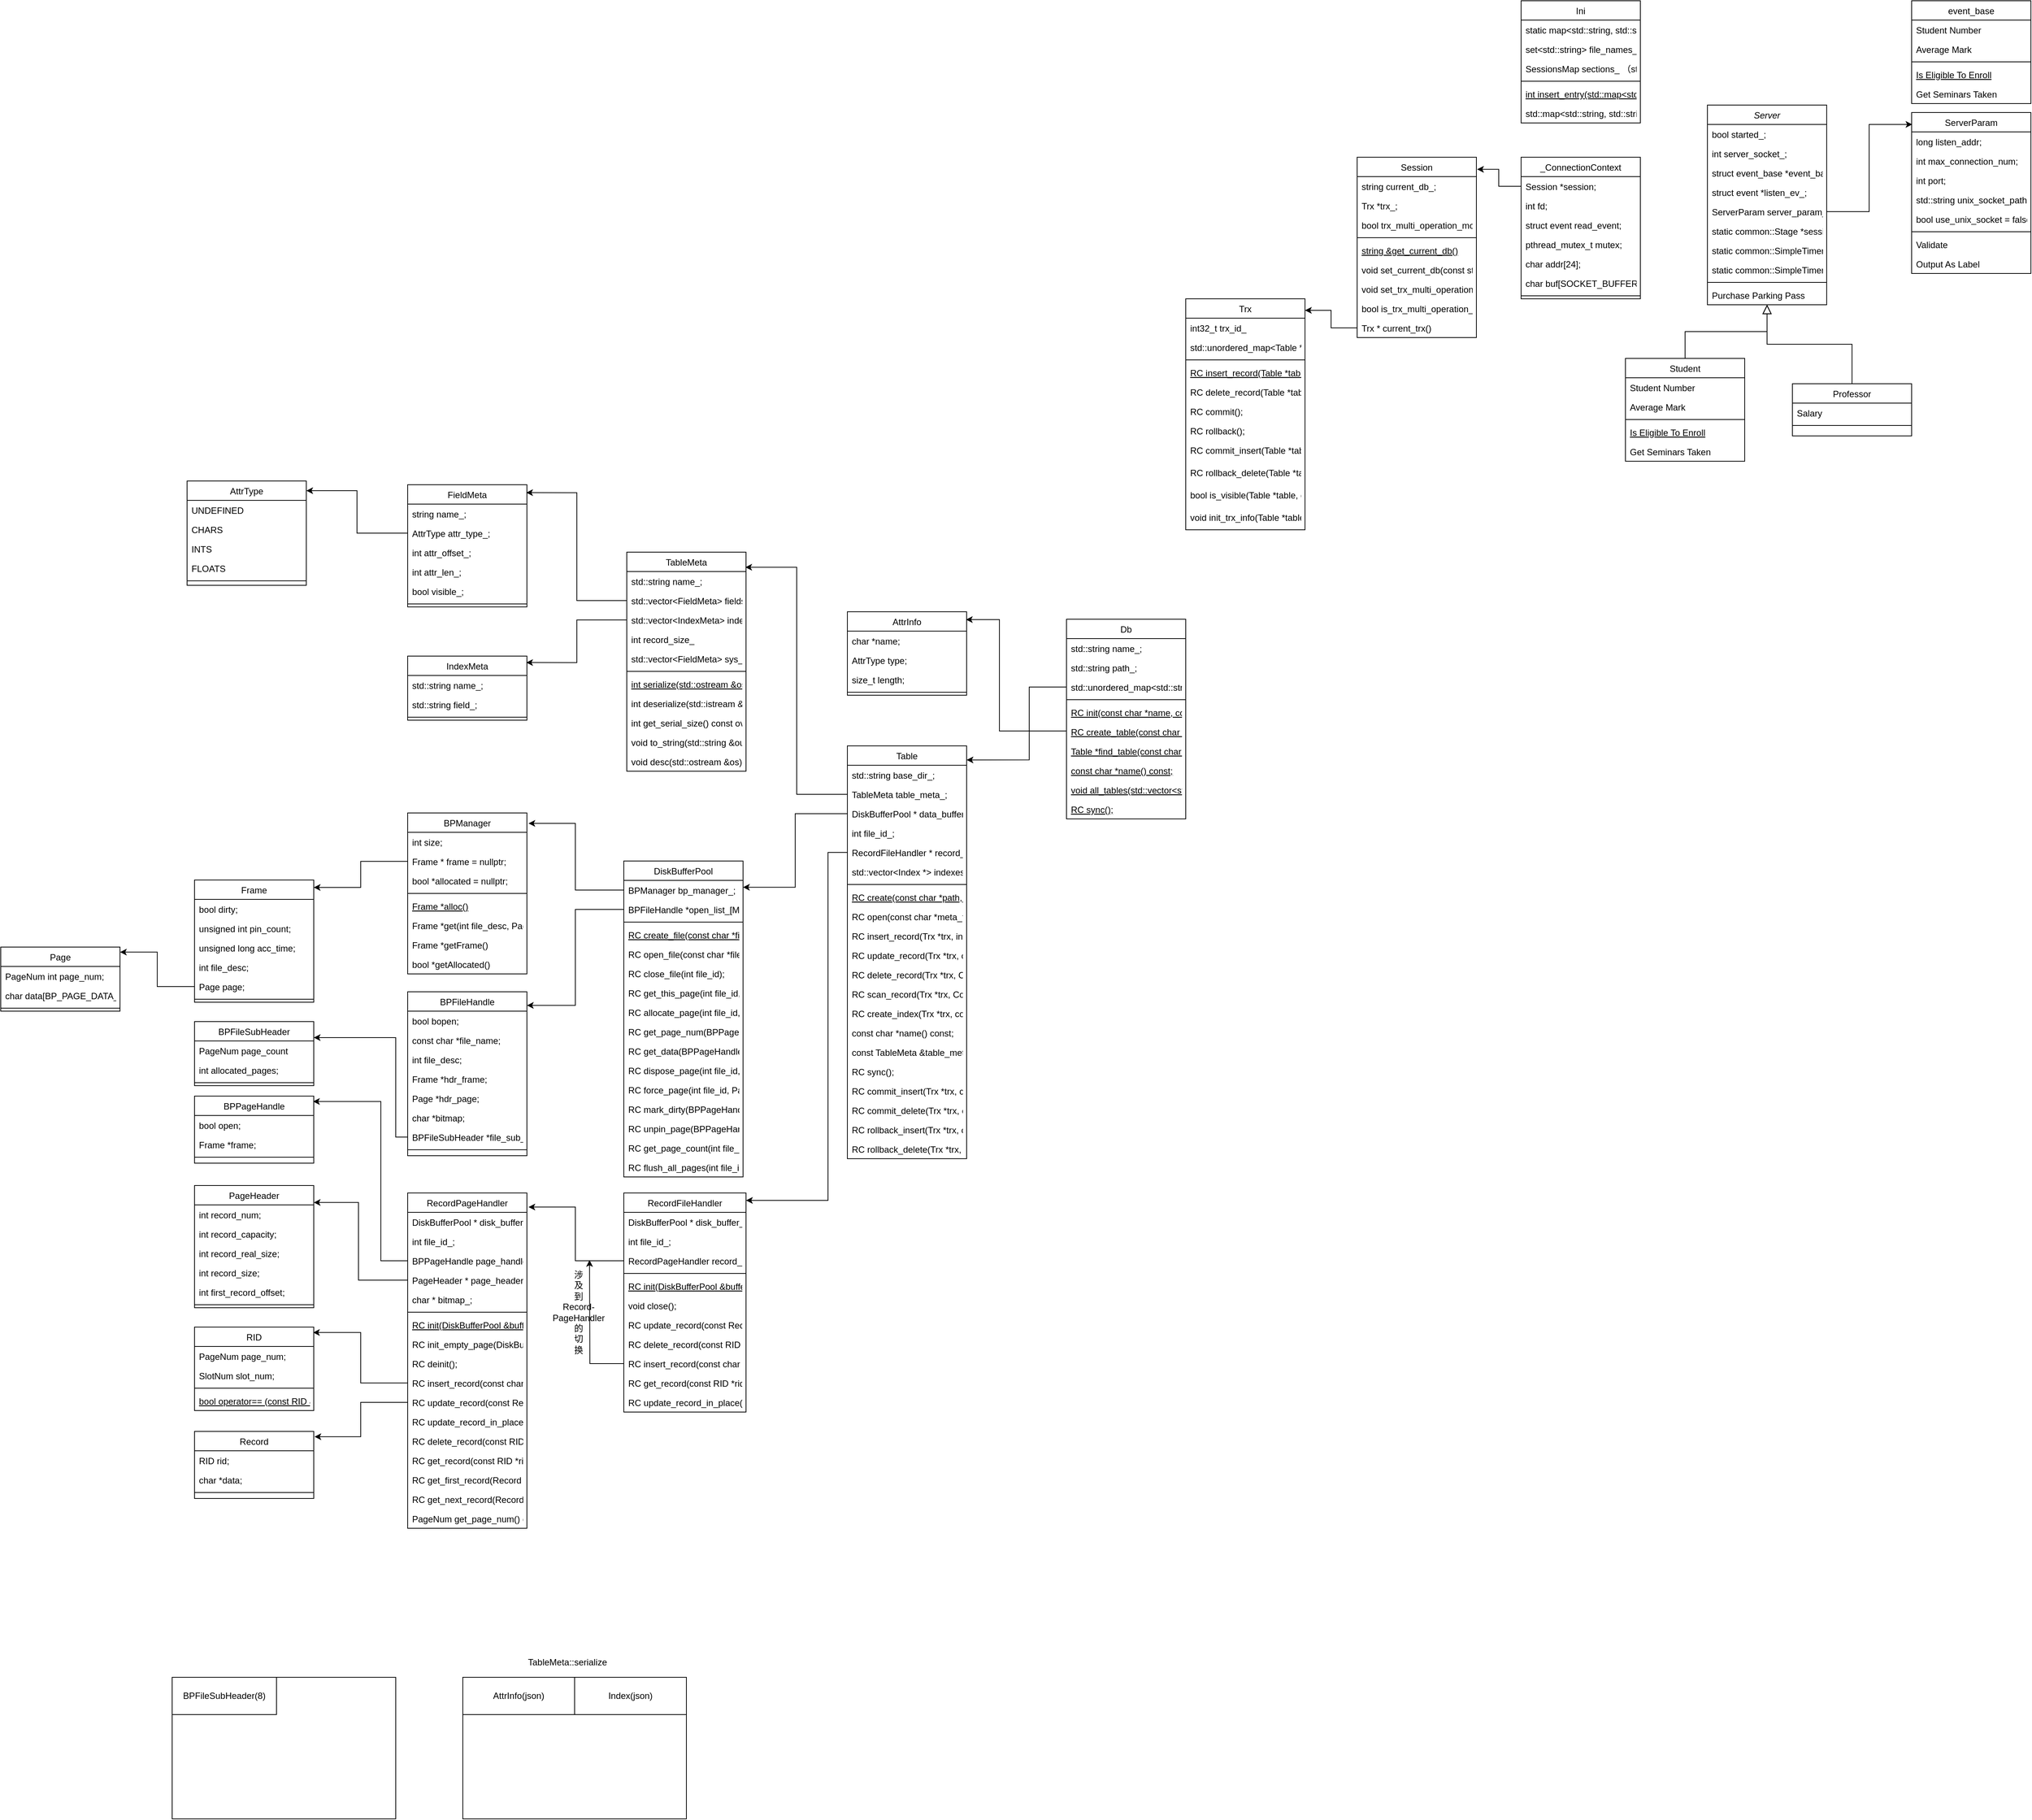 <mxfile version="15.5.0" type="device"><diagram id="C5RBs43oDa-KdzZeNtuy" name="Page-1"><mxGraphModel dx="4147" dy="1963" grid="1" gridSize="10" guides="1" tooltips="1" connect="1" arrows="1" fold="1" page="1" pageScale="1" pageWidth="827" pageHeight="1169" math="0" shadow="0"><root><mxCell id="WIyWlLk6GJQsqaUBKTNV-0"/><mxCell id="WIyWlLk6GJQsqaUBKTNV-1" parent="WIyWlLk6GJQsqaUBKTNV-0"/><mxCell id="zkfFHV4jXpPFQw0GAbJ--0" value="Server" style="swimlane;fontStyle=2;align=center;verticalAlign=top;childLayout=stackLayout;horizontal=1;startSize=26;horizontalStack=0;resizeParent=1;resizeLast=0;collapsible=1;marginBottom=0;rounded=0;shadow=0;strokeWidth=1;" parent="WIyWlLk6GJQsqaUBKTNV-1" vertex="1"><mxGeometry x="200" y="-430" width="160" height="268" as="geometry"><mxRectangle x="230" y="140" width="160" height="26" as="alternateBounds"/></mxGeometry></mxCell><mxCell id="zkfFHV4jXpPFQw0GAbJ--1" value="bool started_;" style="text;align=left;verticalAlign=top;spacingLeft=4;spacingRight=4;overflow=hidden;rotatable=0;points=[[0,0.5],[1,0.5]];portConstraint=eastwest;" parent="zkfFHV4jXpPFQw0GAbJ--0" vertex="1"><mxGeometry y="26" width="160" height="26" as="geometry"/></mxCell><mxCell id="zkfFHV4jXpPFQw0GAbJ--2" value="int server_socket_;" style="text;align=left;verticalAlign=top;spacingLeft=4;spacingRight=4;overflow=hidden;rotatable=0;points=[[0,0.5],[1,0.5]];portConstraint=eastwest;rounded=0;shadow=0;html=0;" parent="zkfFHV4jXpPFQw0GAbJ--0" vertex="1"><mxGeometry y="52" width="160" height="26" as="geometry"/></mxCell><mxCell id="zkfFHV4jXpPFQw0GAbJ--3" value="struct event_base *event_base_;" style="text;align=left;verticalAlign=top;spacingLeft=4;spacingRight=4;overflow=hidden;rotatable=0;points=[[0,0.5],[1,0.5]];portConstraint=eastwest;rounded=0;shadow=0;html=0;" parent="zkfFHV4jXpPFQw0GAbJ--0" vertex="1"><mxGeometry y="78" width="160" height="26" as="geometry"/></mxCell><mxCell id="IwWQnpFaecdcbNsdlqSr-0" value="struct event *listen_ev_;" style="text;align=left;verticalAlign=top;spacingLeft=4;spacingRight=4;overflow=hidden;rotatable=0;points=[[0,0.5],[1,0.5]];portConstraint=eastwest;rounded=0;shadow=0;html=0;" vertex="1" parent="zkfFHV4jXpPFQw0GAbJ--0"><mxGeometry y="104" width="160" height="26" as="geometry"/></mxCell><mxCell id="IwWQnpFaecdcbNsdlqSr-1" value="ServerParam server_param_;" style="text;align=left;verticalAlign=top;spacingLeft=4;spacingRight=4;overflow=hidden;rotatable=0;points=[[0,0.5],[1,0.5]];portConstraint=eastwest;rounded=0;shadow=0;html=0;" vertex="1" parent="zkfFHV4jXpPFQw0GAbJ--0"><mxGeometry y="130" width="160" height="26" as="geometry"/></mxCell><mxCell id="IwWQnpFaecdcbNsdlqSr-2" value="static common::Stage *session_stage_;" style="text;align=left;verticalAlign=top;spacingLeft=4;spacingRight=4;overflow=hidden;rotatable=0;points=[[0,0.5],[1,0.5]];portConstraint=eastwest;rounded=0;shadow=0;html=0;" vertex="1" parent="zkfFHV4jXpPFQw0GAbJ--0"><mxGeometry y="156" width="160" height="26" as="geometry"/></mxCell><mxCell id="IwWQnpFaecdcbNsdlqSr-3" value="static common::SimpleTimer *read_socket_metric_" style="text;align=left;verticalAlign=top;spacingLeft=4;spacingRight=4;overflow=hidden;rotatable=0;points=[[0,0.5],[1,0.5]];portConstraint=eastwest;rounded=0;shadow=0;html=0;" vertex="1" parent="zkfFHV4jXpPFQw0GAbJ--0"><mxGeometry y="182" width="160" height="26" as="geometry"/></mxCell><mxCell id="IwWQnpFaecdcbNsdlqSr-4" value="static common::SimpleTimer *write_socket_metric_" style="text;align=left;verticalAlign=top;spacingLeft=4;spacingRight=4;overflow=hidden;rotatable=0;points=[[0,0.5],[1,0.5]];portConstraint=eastwest;rounded=0;shadow=0;html=0;" vertex="1" parent="zkfFHV4jXpPFQw0GAbJ--0"><mxGeometry y="208" width="160" height="26" as="geometry"/></mxCell><mxCell id="zkfFHV4jXpPFQw0GAbJ--4" value="" style="line;html=1;strokeWidth=1;align=left;verticalAlign=middle;spacingTop=-1;spacingLeft=3;spacingRight=3;rotatable=0;labelPosition=right;points=[];portConstraint=eastwest;" parent="zkfFHV4jXpPFQw0GAbJ--0" vertex="1"><mxGeometry y="234" width="160" height="8" as="geometry"/></mxCell><mxCell id="zkfFHV4jXpPFQw0GAbJ--5" value="Purchase Parking Pass" style="text;align=left;verticalAlign=top;spacingLeft=4;spacingRight=4;overflow=hidden;rotatable=0;points=[[0,0.5],[1,0.5]];portConstraint=eastwest;" parent="zkfFHV4jXpPFQw0GAbJ--0" vertex="1"><mxGeometry y="242" width="160" height="26" as="geometry"/></mxCell><mxCell id="zkfFHV4jXpPFQw0GAbJ--6" value="Student" style="swimlane;fontStyle=0;align=center;verticalAlign=top;childLayout=stackLayout;horizontal=1;startSize=26;horizontalStack=0;resizeParent=1;resizeLast=0;collapsible=1;marginBottom=0;rounded=0;shadow=0;strokeWidth=1;" parent="WIyWlLk6GJQsqaUBKTNV-1" vertex="1"><mxGeometry x="90" y="-90" width="160" height="138" as="geometry"><mxRectangle x="130" y="380" width="160" height="26" as="alternateBounds"/></mxGeometry></mxCell><mxCell id="zkfFHV4jXpPFQw0GAbJ--7" value="Student Number" style="text;align=left;verticalAlign=top;spacingLeft=4;spacingRight=4;overflow=hidden;rotatable=0;points=[[0,0.5],[1,0.5]];portConstraint=eastwest;" parent="zkfFHV4jXpPFQw0GAbJ--6" vertex="1"><mxGeometry y="26" width="160" height="26" as="geometry"/></mxCell><mxCell id="zkfFHV4jXpPFQw0GAbJ--8" value="Average Mark" style="text;align=left;verticalAlign=top;spacingLeft=4;spacingRight=4;overflow=hidden;rotatable=0;points=[[0,0.5],[1,0.5]];portConstraint=eastwest;rounded=0;shadow=0;html=0;" parent="zkfFHV4jXpPFQw0GAbJ--6" vertex="1"><mxGeometry y="52" width="160" height="26" as="geometry"/></mxCell><mxCell id="zkfFHV4jXpPFQw0GAbJ--9" value="" style="line;html=1;strokeWidth=1;align=left;verticalAlign=middle;spacingTop=-1;spacingLeft=3;spacingRight=3;rotatable=0;labelPosition=right;points=[];portConstraint=eastwest;" parent="zkfFHV4jXpPFQw0GAbJ--6" vertex="1"><mxGeometry y="78" width="160" height="8" as="geometry"/></mxCell><mxCell id="zkfFHV4jXpPFQw0GAbJ--10" value="Is Eligible To Enroll" style="text;align=left;verticalAlign=top;spacingLeft=4;spacingRight=4;overflow=hidden;rotatable=0;points=[[0,0.5],[1,0.5]];portConstraint=eastwest;fontStyle=4" parent="zkfFHV4jXpPFQw0GAbJ--6" vertex="1"><mxGeometry y="86" width="160" height="26" as="geometry"/></mxCell><mxCell id="zkfFHV4jXpPFQw0GAbJ--11" value="Get Seminars Taken" style="text;align=left;verticalAlign=top;spacingLeft=4;spacingRight=4;overflow=hidden;rotatable=0;points=[[0,0.5],[1,0.5]];portConstraint=eastwest;" parent="zkfFHV4jXpPFQw0GAbJ--6" vertex="1"><mxGeometry y="112" width="160" height="26" as="geometry"/></mxCell><mxCell id="zkfFHV4jXpPFQw0GAbJ--12" value="" style="endArrow=block;endSize=10;endFill=0;shadow=0;strokeWidth=1;rounded=0;edgeStyle=elbowEdgeStyle;elbow=vertical;" parent="WIyWlLk6GJQsqaUBKTNV-1" source="zkfFHV4jXpPFQw0GAbJ--6" target="zkfFHV4jXpPFQw0GAbJ--0" edge="1"><mxGeometry width="160" relative="1" as="geometry"><mxPoint x="180" y="-347" as="sourcePoint"/><mxPoint x="180" y="-347" as="targetPoint"/></mxGeometry></mxCell><mxCell id="zkfFHV4jXpPFQw0GAbJ--13" value="Professor" style="swimlane;fontStyle=0;align=center;verticalAlign=top;childLayout=stackLayout;horizontal=1;startSize=26;horizontalStack=0;resizeParent=1;resizeLast=0;collapsible=1;marginBottom=0;rounded=0;shadow=0;strokeWidth=1;" parent="WIyWlLk6GJQsqaUBKTNV-1" vertex="1"><mxGeometry x="314" y="-56" width="160" height="70" as="geometry"><mxRectangle x="340" y="380" width="170" height="26" as="alternateBounds"/></mxGeometry></mxCell><mxCell id="zkfFHV4jXpPFQw0GAbJ--14" value="Salary" style="text;align=left;verticalAlign=top;spacingLeft=4;spacingRight=4;overflow=hidden;rotatable=0;points=[[0,0.5],[1,0.5]];portConstraint=eastwest;" parent="zkfFHV4jXpPFQw0GAbJ--13" vertex="1"><mxGeometry y="26" width="160" height="26" as="geometry"/></mxCell><mxCell id="zkfFHV4jXpPFQw0GAbJ--15" value="" style="line;html=1;strokeWidth=1;align=left;verticalAlign=middle;spacingTop=-1;spacingLeft=3;spacingRight=3;rotatable=0;labelPosition=right;points=[];portConstraint=eastwest;" parent="zkfFHV4jXpPFQw0GAbJ--13" vertex="1"><mxGeometry y="52" width="160" height="8" as="geometry"/></mxCell><mxCell id="zkfFHV4jXpPFQw0GAbJ--16" value="" style="endArrow=block;endSize=10;endFill=0;shadow=0;strokeWidth=1;rounded=0;edgeStyle=elbowEdgeStyle;elbow=vertical;" parent="WIyWlLk6GJQsqaUBKTNV-1" source="zkfFHV4jXpPFQw0GAbJ--13" target="zkfFHV4jXpPFQw0GAbJ--0" edge="1"><mxGeometry width="160" relative="1" as="geometry"><mxPoint x="190" y="-177" as="sourcePoint"/><mxPoint x="290" y="-279" as="targetPoint"/></mxGeometry></mxCell><mxCell id="zkfFHV4jXpPFQw0GAbJ--17" value="ServerParam" style="swimlane;fontStyle=0;align=center;verticalAlign=top;childLayout=stackLayout;horizontal=1;startSize=26;horizontalStack=0;resizeParent=1;resizeLast=0;collapsible=1;marginBottom=0;rounded=0;shadow=0;strokeWidth=1;" parent="WIyWlLk6GJQsqaUBKTNV-1" vertex="1"><mxGeometry x="474" y="-420" width="160" height="216" as="geometry"><mxRectangle x="550" y="140" width="160" height="26" as="alternateBounds"/></mxGeometry></mxCell><mxCell id="zkfFHV4jXpPFQw0GAbJ--18" value="long listen_addr;" style="text;align=left;verticalAlign=top;spacingLeft=4;spacingRight=4;overflow=hidden;rotatable=0;points=[[0,0.5],[1,0.5]];portConstraint=eastwest;" parent="zkfFHV4jXpPFQw0GAbJ--17" vertex="1"><mxGeometry y="26" width="160" height="26" as="geometry"/></mxCell><mxCell id="zkfFHV4jXpPFQw0GAbJ--19" value="int max_connection_num;" style="text;align=left;verticalAlign=top;spacingLeft=4;spacingRight=4;overflow=hidden;rotatable=0;points=[[0,0.5],[1,0.5]];portConstraint=eastwest;rounded=0;shadow=0;html=0;" parent="zkfFHV4jXpPFQw0GAbJ--17" vertex="1"><mxGeometry y="52" width="160" height="26" as="geometry"/></mxCell><mxCell id="zkfFHV4jXpPFQw0GAbJ--20" value="int port;" style="text;align=left;verticalAlign=top;spacingLeft=4;spacingRight=4;overflow=hidden;rotatable=0;points=[[0,0.5],[1,0.5]];portConstraint=eastwest;rounded=0;shadow=0;html=0;" parent="zkfFHV4jXpPFQw0GAbJ--17" vertex="1"><mxGeometry y="78" width="160" height="26" as="geometry"/></mxCell><mxCell id="zkfFHV4jXpPFQw0GAbJ--21" value="std::string unix_socket_path;" style="text;align=left;verticalAlign=top;spacingLeft=4;spacingRight=4;overflow=hidden;rotatable=0;points=[[0,0.5],[1,0.5]];portConstraint=eastwest;rounded=0;shadow=0;html=0;" parent="zkfFHV4jXpPFQw0GAbJ--17" vertex="1"><mxGeometry y="104" width="160" height="26" as="geometry"/></mxCell><mxCell id="zkfFHV4jXpPFQw0GAbJ--22" value="bool use_unix_socket = false;" style="text;align=left;verticalAlign=top;spacingLeft=4;spacingRight=4;overflow=hidden;rotatable=0;points=[[0,0.5],[1,0.5]];portConstraint=eastwest;rounded=0;shadow=0;html=0;" parent="zkfFHV4jXpPFQw0GAbJ--17" vertex="1"><mxGeometry y="130" width="160" height="26" as="geometry"/></mxCell><mxCell id="zkfFHV4jXpPFQw0GAbJ--23" value="" style="line;html=1;strokeWidth=1;align=left;verticalAlign=middle;spacingTop=-1;spacingLeft=3;spacingRight=3;rotatable=0;labelPosition=right;points=[];portConstraint=eastwest;" parent="zkfFHV4jXpPFQw0GAbJ--17" vertex="1"><mxGeometry y="156" width="160" height="8" as="geometry"/></mxCell><mxCell id="zkfFHV4jXpPFQw0GAbJ--24" value="Validate" style="text;align=left;verticalAlign=top;spacingLeft=4;spacingRight=4;overflow=hidden;rotatable=0;points=[[0,0.5],[1,0.5]];portConstraint=eastwest;" parent="zkfFHV4jXpPFQw0GAbJ--17" vertex="1"><mxGeometry y="164" width="160" height="26" as="geometry"/></mxCell><mxCell id="zkfFHV4jXpPFQw0GAbJ--25" value="Output As Label" style="text;align=left;verticalAlign=top;spacingLeft=4;spacingRight=4;overflow=hidden;rotatable=0;points=[[0,0.5],[1,0.5]];portConstraint=eastwest;" parent="zkfFHV4jXpPFQw0GAbJ--17" vertex="1"><mxGeometry y="190" width="160" height="26" as="geometry"/></mxCell><mxCell id="IwWQnpFaecdcbNsdlqSr-6" style="edgeStyle=orthogonalEdgeStyle;rounded=0;orthogonalLoop=1;jettySize=auto;html=1;exitX=1;exitY=0.5;exitDx=0;exitDy=0;entryX=0.006;entryY=0.074;entryDx=0;entryDy=0;entryPerimeter=0;" edge="1" parent="WIyWlLk6GJQsqaUBKTNV-1" source="IwWQnpFaecdcbNsdlqSr-1" target="zkfFHV4jXpPFQw0GAbJ--17"><mxGeometry relative="1" as="geometry"/></mxCell><mxCell id="IwWQnpFaecdcbNsdlqSr-7" value="event_base" style="swimlane;fontStyle=0;align=center;verticalAlign=top;childLayout=stackLayout;horizontal=1;startSize=26;horizontalStack=0;resizeParent=1;resizeLast=0;collapsible=1;marginBottom=0;rounded=0;shadow=0;strokeWidth=1;" vertex="1" parent="WIyWlLk6GJQsqaUBKTNV-1"><mxGeometry x="474" y="-570" width="160" height="138" as="geometry"><mxRectangle x="130" y="380" width="160" height="26" as="alternateBounds"/></mxGeometry></mxCell><mxCell id="IwWQnpFaecdcbNsdlqSr-8" value="Student Number" style="text;align=left;verticalAlign=top;spacingLeft=4;spacingRight=4;overflow=hidden;rotatable=0;points=[[0,0.5],[1,0.5]];portConstraint=eastwest;" vertex="1" parent="IwWQnpFaecdcbNsdlqSr-7"><mxGeometry y="26" width="160" height="26" as="geometry"/></mxCell><mxCell id="IwWQnpFaecdcbNsdlqSr-9" value="Average Mark" style="text;align=left;verticalAlign=top;spacingLeft=4;spacingRight=4;overflow=hidden;rotatable=0;points=[[0,0.5],[1,0.5]];portConstraint=eastwest;rounded=0;shadow=0;html=0;" vertex="1" parent="IwWQnpFaecdcbNsdlqSr-7"><mxGeometry y="52" width="160" height="26" as="geometry"/></mxCell><mxCell id="IwWQnpFaecdcbNsdlqSr-10" value="" style="line;html=1;strokeWidth=1;align=left;verticalAlign=middle;spacingTop=-1;spacingLeft=3;spacingRight=3;rotatable=0;labelPosition=right;points=[];portConstraint=eastwest;" vertex="1" parent="IwWQnpFaecdcbNsdlqSr-7"><mxGeometry y="78" width="160" height="8" as="geometry"/></mxCell><mxCell id="IwWQnpFaecdcbNsdlqSr-11" value="Is Eligible To Enroll" style="text;align=left;verticalAlign=top;spacingLeft=4;spacingRight=4;overflow=hidden;rotatable=0;points=[[0,0.5],[1,0.5]];portConstraint=eastwest;fontStyle=4" vertex="1" parent="IwWQnpFaecdcbNsdlqSr-7"><mxGeometry y="86" width="160" height="26" as="geometry"/></mxCell><mxCell id="IwWQnpFaecdcbNsdlqSr-12" value="Get Seminars Taken" style="text;align=left;verticalAlign=top;spacingLeft=4;spacingRight=4;overflow=hidden;rotatable=0;points=[[0,0.5],[1,0.5]];portConstraint=eastwest;" vertex="1" parent="IwWQnpFaecdcbNsdlqSr-7"><mxGeometry y="112" width="160" height="26" as="geometry"/></mxCell><mxCell id="IwWQnpFaecdcbNsdlqSr-13" value="Ini" style="swimlane;fontStyle=0;align=center;verticalAlign=top;childLayout=stackLayout;horizontal=1;startSize=26;horizontalStack=0;resizeParent=1;resizeLast=0;collapsible=1;marginBottom=0;rounded=0;shadow=0;strokeWidth=1;" vertex="1" parent="WIyWlLk6GJQsqaUBKTNV-1"><mxGeometry x="-50" y="-570" width="160" height="164" as="geometry"><mxRectangle x="130" y="380" width="160" height="26" as="alternateBounds"/></mxGeometry></mxCell><mxCell id="IwWQnpFaecdcbNsdlqSr-14" value="static map&lt;std::string, std::string&gt; empty_map_" style="text;align=left;verticalAlign=top;spacingLeft=4;spacingRight=4;overflow=hidden;rotatable=0;points=[[0,0.5],[1,0.5]];portConstraint=eastwest;" vertex="1" parent="IwWQnpFaecdcbNsdlqSr-13"><mxGeometry y="26" width="160" height="26" as="geometry"/></mxCell><mxCell id="IwWQnpFaecdcbNsdlqSr-15" value="set&lt;std::string&gt; file_names_;" style="text;align=left;verticalAlign=top;spacingLeft=4;spacingRight=4;overflow=hidden;rotatable=0;points=[[0,0.5],[1,0.5]];portConstraint=eastwest;rounded=0;shadow=0;html=0;" vertex="1" parent="IwWQnpFaecdcbNsdlqSr-13"><mxGeometry y="52" width="160" height="26" as="geometry"/></mxCell><mxCell id="IwWQnpFaecdcbNsdlqSr-19" value="SessionsMap sections_ （std::map&lt;std::string, std::map&lt;std::string, std::string&gt;&gt;）" style="text;align=left;verticalAlign=top;spacingLeft=4;spacingRight=4;overflow=hidden;rotatable=0;points=[[0,0.5],[1,0.5]];portConstraint=eastwest;rounded=0;shadow=0;html=0;" vertex="1" parent="IwWQnpFaecdcbNsdlqSr-13"><mxGeometry y="78" width="160" height="26" as="geometry"/></mxCell><mxCell id="IwWQnpFaecdcbNsdlqSr-16" value="" style="line;html=1;strokeWidth=1;align=left;verticalAlign=middle;spacingTop=-1;spacingLeft=3;spacingRight=3;rotatable=0;labelPosition=right;points=[];portConstraint=eastwest;" vertex="1" parent="IwWQnpFaecdcbNsdlqSr-13"><mxGeometry y="104" width="160" height="8" as="geometry"/></mxCell><mxCell id="IwWQnpFaecdcbNsdlqSr-17" value="int insert_entry(std::map&lt;std::string, std::string&gt; *session_map, const std::string &amp;line);" style="text;align=left;verticalAlign=top;spacingLeft=4;spacingRight=4;overflow=hidden;rotatable=0;points=[[0,0.5],[1,0.5]];portConstraint=eastwest;fontStyle=4" vertex="1" parent="IwWQnpFaecdcbNsdlqSr-13"><mxGeometry y="112" width="160" height="26" as="geometry"/></mxCell><mxCell id="IwWQnpFaecdcbNsdlqSr-18" value="std::map&lt;std::string, std::string&gt; * switch_session(const std::string &amp;session_name);" style="text;align=left;verticalAlign=top;spacingLeft=4;spacingRight=4;overflow=hidden;rotatable=0;points=[[0,0.5],[1,0.5]];portConstraint=eastwest;" vertex="1" parent="IwWQnpFaecdcbNsdlqSr-13"><mxGeometry y="138" width="160" height="26" as="geometry"/></mxCell><mxCell id="IwWQnpFaecdcbNsdlqSr-21" value="_ConnectionContext" style="swimlane;fontStyle=0;align=center;verticalAlign=top;childLayout=stackLayout;horizontal=1;startSize=26;horizontalStack=0;resizeParent=1;resizeLast=0;collapsible=1;marginBottom=0;rounded=0;shadow=0;strokeWidth=1;" vertex="1" parent="WIyWlLk6GJQsqaUBKTNV-1"><mxGeometry x="-50" y="-360" width="160" height="190" as="geometry"><mxRectangle x="130" y="380" width="160" height="26" as="alternateBounds"/></mxGeometry></mxCell><mxCell id="IwWQnpFaecdcbNsdlqSr-22" value="Session *session;" style="text;align=left;verticalAlign=top;spacingLeft=4;spacingRight=4;overflow=hidden;rotatable=0;points=[[0,0.5],[1,0.5]];portConstraint=eastwest;" vertex="1" parent="IwWQnpFaecdcbNsdlqSr-21"><mxGeometry y="26" width="160" height="26" as="geometry"/></mxCell><mxCell id="IwWQnpFaecdcbNsdlqSr-23" value="int fd;" style="text;align=left;verticalAlign=top;spacingLeft=4;spacingRight=4;overflow=hidden;rotatable=0;points=[[0,0.5],[1,0.5]];portConstraint=eastwest;rounded=0;shadow=0;html=0;" vertex="1" parent="IwWQnpFaecdcbNsdlqSr-21"><mxGeometry y="52" width="160" height="26" as="geometry"/></mxCell><mxCell id="IwWQnpFaecdcbNsdlqSr-24" value="struct event read_event;" style="text;align=left;verticalAlign=top;spacingLeft=4;spacingRight=4;overflow=hidden;rotatable=0;points=[[0,0.5],[1,0.5]];portConstraint=eastwest;rounded=0;shadow=0;html=0;" vertex="1" parent="IwWQnpFaecdcbNsdlqSr-21"><mxGeometry y="78" width="160" height="26" as="geometry"/></mxCell><mxCell id="IwWQnpFaecdcbNsdlqSr-28" value="pthread_mutex_t mutex;" style="text;align=left;verticalAlign=top;spacingLeft=4;spacingRight=4;overflow=hidden;rotatable=0;points=[[0,0.5],[1,0.5]];portConstraint=eastwest;rounded=0;shadow=0;html=0;" vertex="1" parent="IwWQnpFaecdcbNsdlqSr-21"><mxGeometry y="104" width="160" height="26" as="geometry"/></mxCell><mxCell id="IwWQnpFaecdcbNsdlqSr-29" value="char addr[24];" style="text;align=left;verticalAlign=top;spacingLeft=4;spacingRight=4;overflow=hidden;rotatable=0;points=[[0,0.5],[1,0.5]];portConstraint=eastwest;rounded=0;shadow=0;html=0;" vertex="1" parent="IwWQnpFaecdcbNsdlqSr-21"><mxGeometry y="130" width="160" height="26" as="geometry"/></mxCell><mxCell id="IwWQnpFaecdcbNsdlqSr-30" value="char buf[SOCKET_BUFFER_SIZE];" style="text;align=left;verticalAlign=top;spacingLeft=4;spacingRight=4;overflow=hidden;rotatable=0;points=[[0,0.5],[1,0.5]];portConstraint=eastwest;rounded=0;shadow=0;html=0;" vertex="1" parent="IwWQnpFaecdcbNsdlqSr-21"><mxGeometry y="156" width="160" height="26" as="geometry"/></mxCell><mxCell id="IwWQnpFaecdcbNsdlqSr-25" value="" style="line;html=1;strokeWidth=1;align=left;verticalAlign=middle;spacingTop=-1;spacingLeft=3;spacingRight=3;rotatable=0;labelPosition=right;points=[];portConstraint=eastwest;" vertex="1" parent="IwWQnpFaecdcbNsdlqSr-21"><mxGeometry y="182" width="160" height="8" as="geometry"/></mxCell><mxCell id="IwWQnpFaecdcbNsdlqSr-31" value="Session" style="swimlane;fontStyle=0;align=center;verticalAlign=top;childLayout=stackLayout;horizontal=1;startSize=26;horizontalStack=0;resizeParent=1;resizeLast=0;collapsible=1;marginBottom=0;rounded=0;shadow=0;strokeWidth=1;" vertex="1" parent="WIyWlLk6GJQsqaUBKTNV-1"><mxGeometry x="-270" y="-360" width="160" height="242" as="geometry"><mxRectangle x="130" y="380" width="160" height="26" as="alternateBounds"/></mxGeometry></mxCell><mxCell id="IwWQnpFaecdcbNsdlqSr-32" value="string  current_db_;" style="text;align=left;verticalAlign=top;spacingLeft=4;spacingRight=4;overflow=hidden;rotatable=0;points=[[0,0.5],[1,0.5]];portConstraint=eastwest;" vertex="1" parent="IwWQnpFaecdcbNsdlqSr-31"><mxGeometry y="26" width="160" height="26" as="geometry"/></mxCell><mxCell id="IwWQnpFaecdcbNsdlqSr-33" value="Trx         *trx_;" style="text;align=left;verticalAlign=top;spacingLeft=4;spacingRight=4;overflow=hidden;rotatable=0;points=[[0,0.5],[1,0.5]];portConstraint=eastwest;rounded=0;shadow=0;html=0;" vertex="1" parent="IwWQnpFaecdcbNsdlqSr-31"><mxGeometry y="52" width="160" height="26" as="geometry"/></mxCell><mxCell id="IwWQnpFaecdcbNsdlqSr-34" value="bool         trx_multi_operation_mode_" style="text;align=left;verticalAlign=top;spacingLeft=4;spacingRight=4;overflow=hidden;rotatable=0;points=[[0,0.5],[1,0.5]];portConstraint=eastwest;rounded=0;shadow=0;html=0;" vertex="1" parent="IwWQnpFaecdcbNsdlqSr-31"><mxGeometry y="78" width="160" height="26" as="geometry"/></mxCell><mxCell id="IwWQnpFaecdcbNsdlqSr-35" value="" style="line;html=1;strokeWidth=1;align=left;verticalAlign=middle;spacingTop=-1;spacingLeft=3;spacingRight=3;rotatable=0;labelPosition=right;points=[];portConstraint=eastwest;" vertex="1" parent="IwWQnpFaecdcbNsdlqSr-31"><mxGeometry y="104" width="160" height="8" as="geometry"/></mxCell><mxCell id="IwWQnpFaecdcbNsdlqSr-36" value="string &amp;get_current_db()" style="text;align=left;verticalAlign=top;spacingLeft=4;spacingRight=4;overflow=hidden;rotatable=0;points=[[0,0.5],[1,0.5]];portConstraint=eastwest;fontStyle=4" vertex="1" parent="IwWQnpFaecdcbNsdlqSr-31"><mxGeometry y="112" width="160" height="26" as="geometry"/></mxCell><mxCell id="IwWQnpFaecdcbNsdlqSr-37" value="void set_current_db(const std::string &amp;dbname)" style="text;align=left;verticalAlign=top;spacingLeft=4;spacingRight=4;overflow=hidden;rotatable=0;points=[[0,0.5],[1,0.5]];portConstraint=eastwest;" vertex="1" parent="IwWQnpFaecdcbNsdlqSr-31"><mxGeometry y="138" width="160" height="26" as="geometry"/></mxCell><mxCell id="IwWQnpFaecdcbNsdlqSr-39" value="void set_trx_multi_operation_mode(bool multi_operation_mode)" style="text;align=left;verticalAlign=top;spacingLeft=4;spacingRight=4;overflow=hidden;rotatable=0;points=[[0,0.5],[1,0.5]];portConstraint=eastwest;" vertex="1" parent="IwWQnpFaecdcbNsdlqSr-31"><mxGeometry y="164" width="160" height="26" as="geometry"/></mxCell><mxCell id="IwWQnpFaecdcbNsdlqSr-40" value="bool is_trx_multi_operation_mode()" style="text;align=left;verticalAlign=top;spacingLeft=4;spacingRight=4;overflow=hidden;rotatable=0;points=[[0,0.5],[1,0.5]];portConstraint=eastwest;" vertex="1" parent="IwWQnpFaecdcbNsdlqSr-31"><mxGeometry y="190" width="160" height="26" as="geometry"/></mxCell><mxCell id="IwWQnpFaecdcbNsdlqSr-41" value="Trx * current_trx()" style="text;align=left;verticalAlign=top;spacingLeft=4;spacingRight=4;overflow=hidden;rotatable=0;points=[[0,0.5],[1,0.5]];portConstraint=eastwest;" vertex="1" parent="IwWQnpFaecdcbNsdlqSr-31"><mxGeometry y="216" width="160" height="26" as="geometry"/></mxCell><mxCell id="IwWQnpFaecdcbNsdlqSr-38" style="edgeStyle=orthogonalEdgeStyle;rounded=0;orthogonalLoop=1;jettySize=auto;html=1;exitX=0;exitY=0.5;exitDx=0;exitDy=0;entryX=1.006;entryY=0.067;entryDx=0;entryDy=0;entryPerimeter=0;" edge="1" parent="WIyWlLk6GJQsqaUBKTNV-1" source="IwWQnpFaecdcbNsdlqSr-22" target="IwWQnpFaecdcbNsdlqSr-31"><mxGeometry relative="1" as="geometry"/></mxCell><mxCell id="IwWQnpFaecdcbNsdlqSr-42" value="Trx" style="swimlane;fontStyle=0;align=center;verticalAlign=top;childLayout=stackLayout;horizontal=1;startSize=26;horizontalStack=0;resizeParent=1;resizeLast=0;collapsible=1;marginBottom=0;rounded=0;shadow=0;strokeWidth=1;" vertex="1" parent="WIyWlLk6GJQsqaUBKTNV-1"><mxGeometry x="-500" y="-170" width="160" height="310" as="geometry"><mxRectangle x="130" y="380" width="160" height="26" as="alternateBounds"/></mxGeometry></mxCell><mxCell id="IwWQnpFaecdcbNsdlqSr-43" value="int32_t  trx_id_" style="text;align=left;verticalAlign=top;spacingLeft=4;spacingRight=4;overflow=hidden;rotatable=0;points=[[0,0.5],[1,0.5]];portConstraint=eastwest;" vertex="1" parent="IwWQnpFaecdcbNsdlqSr-42"><mxGeometry y="26" width="160" height="26" as="geometry"/></mxCell><mxCell id="IwWQnpFaecdcbNsdlqSr-44" value="std::unordered_map&lt;Table *, OperationSet&gt; operations_" style="text;align=left;verticalAlign=top;spacingLeft=4;spacingRight=4;overflow=hidden;rotatable=0;points=[[0,0.5],[1,0.5]];portConstraint=eastwest;rounded=0;shadow=0;html=0;" vertex="1" parent="IwWQnpFaecdcbNsdlqSr-42"><mxGeometry y="52" width="160" height="26" as="geometry"/></mxCell><mxCell id="IwWQnpFaecdcbNsdlqSr-46" value="" style="line;html=1;strokeWidth=1;align=left;verticalAlign=middle;spacingTop=-1;spacingLeft=3;spacingRight=3;rotatable=0;labelPosition=right;points=[];portConstraint=eastwest;" vertex="1" parent="IwWQnpFaecdcbNsdlqSr-42"><mxGeometry y="78" width="160" height="8" as="geometry"/></mxCell><mxCell id="IwWQnpFaecdcbNsdlqSr-47" value="RC insert_record(Table *table, Record *record);" style="text;align=left;verticalAlign=top;spacingLeft=4;spacingRight=4;overflow=hidden;rotatable=0;points=[[0,0.5],[1,0.5]];portConstraint=eastwest;fontStyle=4" vertex="1" parent="IwWQnpFaecdcbNsdlqSr-42"><mxGeometry y="86" width="160" height="26" as="geometry"/></mxCell><mxCell id="IwWQnpFaecdcbNsdlqSr-48" value="RC delete_record(Table *table, Record *record);" style="text;align=left;verticalAlign=top;spacingLeft=4;spacingRight=4;overflow=hidden;rotatable=0;points=[[0,0.5],[1,0.5]];portConstraint=eastwest;" vertex="1" parent="IwWQnpFaecdcbNsdlqSr-42"><mxGeometry y="112" width="160" height="26" as="geometry"/></mxCell><mxCell id="IwWQnpFaecdcbNsdlqSr-49" value="RC commit();" style="text;align=left;verticalAlign=top;spacingLeft=4;spacingRight=4;overflow=hidden;rotatable=0;points=[[0,0.5],[1,0.5]];portConstraint=eastwest;" vertex="1" parent="IwWQnpFaecdcbNsdlqSr-42"><mxGeometry y="138" width="160" height="26" as="geometry"/></mxCell><mxCell id="IwWQnpFaecdcbNsdlqSr-50" value="RC rollback();" style="text;align=left;verticalAlign=top;spacingLeft=4;spacingRight=4;overflow=hidden;rotatable=0;points=[[0,0.5],[1,0.5]];portConstraint=eastwest;" vertex="1" parent="IwWQnpFaecdcbNsdlqSr-42"><mxGeometry y="164" width="160" height="26" as="geometry"/></mxCell><mxCell id="IwWQnpFaecdcbNsdlqSr-51" value="RC commit_insert(Table *table, Record &amp;record);" style="text;align=left;verticalAlign=top;spacingLeft=4;spacingRight=4;overflow=hidden;rotatable=0;points=[[0,0.5],[1,0.5]];portConstraint=eastwest;" vertex="1" parent="IwWQnpFaecdcbNsdlqSr-42"><mxGeometry y="190" width="160" height="30" as="geometry"/></mxCell><mxCell id="IwWQnpFaecdcbNsdlqSr-53" value="RC rollback_delete(Table *table, Record &amp;record);" style="text;align=left;verticalAlign=top;spacingLeft=4;spacingRight=4;overflow=hidden;rotatable=0;points=[[0,0.5],[1,0.5]];portConstraint=eastwest;" vertex="1" parent="IwWQnpFaecdcbNsdlqSr-42"><mxGeometry y="220" width="160" height="30" as="geometry"/></mxCell><mxCell id="IwWQnpFaecdcbNsdlqSr-54" value="bool is_visible(Table *table, const Record *record);" style="text;align=left;verticalAlign=top;spacingLeft=4;spacingRight=4;overflow=hidden;rotatable=0;points=[[0,0.5],[1,0.5]];portConstraint=eastwest;" vertex="1" parent="IwWQnpFaecdcbNsdlqSr-42"><mxGeometry y="250" width="160" height="30" as="geometry"/></mxCell><mxCell id="IwWQnpFaecdcbNsdlqSr-55" value="void init_trx_info(Table *table, Record &amp;record);" style="text;align=left;verticalAlign=top;spacingLeft=4;spacingRight=4;overflow=hidden;rotatable=0;points=[[0,0.5],[1,0.5]];portConstraint=eastwest;" vertex="1" parent="IwWQnpFaecdcbNsdlqSr-42"><mxGeometry y="280" width="160" height="30" as="geometry"/></mxCell><mxCell id="IwWQnpFaecdcbNsdlqSr-52" style="edgeStyle=orthogonalEdgeStyle;rounded=0;orthogonalLoop=1;jettySize=auto;html=1;exitX=0;exitY=0.5;exitDx=0;exitDy=0;entryX=1;entryY=0.05;entryDx=0;entryDy=0;entryPerimeter=0;" edge="1" parent="WIyWlLk6GJQsqaUBKTNV-1" source="IwWQnpFaecdcbNsdlqSr-41" target="IwWQnpFaecdcbNsdlqSr-42"><mxGeometry relative="1" as="geometry"/></mxCell><mxCell id="IwWQnpFaecdcbNsdlqSr-56" value="Table" style="swimlane;fontStyle=0;align=center;verticalAlign=top;childLayout=stackLayout;horizontal=1;startSize=26;horizontalStack=0;resizeParent=1;resizeLast=0;collapsible=1;marginBottom=0;rounded=0;shadow=0;strokeWidth=1;" vertex="1" parent="WIyWlLk6GJQsqaUBKTNV-1"><mxGeometry x="-954" y="430" width="160" height="554" as="geometry"><mxRectangle x="130" y="380" width="160" height="26" as="alternateBounds"/></mxGeometry></mxCell><mxCell id="IwWQnpFaecdcbNsdlqSr-57" value="std::string             base_dir_;" style="text;align=left;verticalAlign=top;spacingLeft=4;spacingRight=4;overflow=hidden;rotatable=0;points=[[0,0.5],[1,0.5]];portConstraint=eastwest;" vertex="1" parent="IwWQnpFaecdcbNsdlqSr-56"><mxGeometry y="26" width="160" height="26" as="geometry"/></mxCell><mxCell id="IwWQnpFaecdcbNsdlqSr-58" value="TableMeta               table_meta_;" style="text;align=left;verticalAlign=top;spacingLeft=4;spacingRight=4;overflow=hidden;rotatable=0;points=[[0,0.5],[1,0.5]];portConstraint=eastwest;rounded=0;shadow=0;html=0;" vertex="1" parent="IwWQnpFaecdcbNsdlqSr-56"><mxGeometry y="52" width="160" height="26" as="geometry"/></mxCell><mxCell id="IwWQnpFaecdcbNsdlqSr-136" value="DiskBufferPool *        data_buffer_pool_;" style="text;align=left;verticalAlign=top;spacingLeft=4;spacingRight=4;overflow=hidden;rotatable=0;points=[[0,0.5],[1,0.5]];portConstraint=eastwest;rounded=0;shadow=0;html=0;" vertex="1" parent="IwWQnpFaecdcbNsdlqSr-56"><mxGeometry y="78" width="160" height="26" as="geometry"/></mxCell><mxCell id="IwWQnpFaecdcbNsdlqSr-66" value="int                     file_id_;" style="text;align=left;verticalAlign=top;spacingLeft=4;spacingRight=4;overflow=hidden;rotatable=0;points=[[0,0.5],[1,0.5]];portConstraint=eastwest;rounded=0;shadow=0;html=0;" vertex="1" parent="IwWQnpFaecdcbNsdlqSr-56"><mxGeometry y="104" width="160" height="26" as="geometry"/></mxCell><mxCell id="IwWQnpFaecdcbNsdlqSr-137" value="RecordFileHandler *     record_handler_;" style="text;align=left;verticalAlign=top;spacingLeft=4;spacingRight=4;overflow=hidden;rotatable=0;points=[[0,0.5],[1,0.5]];portConstraint=eastwest;rounded=0;shadow=0;html=0;" vertex="1" parent="IwWQnpFaecdcbNsdlqSr-56"><mxGeometry y="130" width="160" height="26" as="geometry"/></mxCell><mxCell id="IwWQnpFaecdcbNsdlqSr-68" value="std::vector&lt;Index *&gt;    indexes_;" style="text;align=left;verticalAlign=top;spacingLeft=4;spacingRight=4;overflow=hidden;rotatable=0;points=[[0,0.5],[1,0.5]];portConstraint=eastwest;rounded=0;shadow=0;html=0;" vertex="1" parent="IwWQnpFaecdcbNsdlqSr-56"><mxGeometry y="156" width="160" height="26" as="geometry"/></mxCell><mxCell id="IwWQnpFaecdcbNsdlqSr-60" value="" style="line;html=1;strokeWidth=1;align=left;verticalAlign=middle;spacingTop=-1;spacingLeft=3;spacingRight=3;rotatable=0;labelPosition=right;points=[];portConstraint=eastwest;" vertex="1" parent="IwWQnpFaecdcbNsdlqSr-56"><mxGeometry y="182" width="160" height="8" as="geometry"/></mxCell><mxCell id="IwWQnpFaecdcbNsdlqSr-61" value="RC create(const char *path, const char *name, const char *base_dir, int attribute_count, const AttrInfo attributes[]);" style="text;align=left;verticalAlign=top;spacingLeft=4;spacingRight=4;overflow=hidden;rotatable=0;points=[[0,0.5],[1,0.5]];portConstraint=eastwest;fontStyle=4" vertex="1" parent="IwWQnpFaecdcbNsdlqSr-56"><mxGeometry y="190" width="160" height="26" as="geometry"/></mxCell><mxCell id="IwWQnpFaecdcbNsdlqSr-62" value="RC open(const char *meta_file, const char *base_dir);" style="text;align=left;verticalAlign=top;spacingLeft=4;spacingRight=4;overflow=hidden;rotatable=0;points=[[0,0.5],[1,0.5]];portConstraint=eastwest;" vertex="1" parent="IwWQnpFaecdcbNsdlqSr-56"><mxGeometry y="216" width="160" height="26" as="geometry"/></mxCell><mxCell id="IwWQnpFaecdcbNsdlqSr-63" value="RC insert_record(Trx *trx, int value_num, const Value *values);" style="text;align=left;verticalAlign=top;spacingLeft=4;spacingRight=4;overflow=hidden;rotatable=0;points=[[0,0.5],[1,0.5]];portConstraint=eastwest;" vertex="1" parent="IwWQnpFaecdcbNsdlqSr-56"><mxGeometry y="242" width="160" height="26" as="geometry"/></mxCell><mxCell id="IwWQnpFaecdcbNsdlqSr-64" value="RC update_record(Trx *trx, const char *attribute_name, const Value *value, int condition_num, const Condition conditions[], int *updated_count);" style="text;align=left;verticalAlign=top;spacingLeft=4;spacingRight=4;overflow=hidden;rotatable=0;points=[[0,0.5],[1,0.5]];portConstraint=eastwest;" vertex="1" parent="IwWQnpFaecdcbNsdlqSr-56"><mxGeometry y="268" width="160" height="26" as="geometry"/></mxCell><mxCell id="IwWQnpFaecdcbNsdlqSr-65" value="RC delete_record(Trx *trx, ConditionFilter *filter, int *deleted_count);" style="text;align=left;verticalAlign=top;spacingLeft=4;spacingRight=4;overflow=hidden;rotatable=0;points=[[0,0.5],[1,0.5]];portConstraint=eastwest;" vertex="1" parent="IwWQnpFaecdcbNsdlqSr-56"><mxGeometry y="294" width="160" height="26" as="geometry"/></mxCell><mxCell id="IwWQnpFaecdcbNsdlqSr-69" value="RC scan_record(Trx *trx, ConditionFilter *filter, int limit, void *context, void (*record_reader)(const char *data, void *context));" style="text;align=left;verticalAlign=top;spacingLeft=4;spacingRight=4;overflow=hidden;rotatable=0;points=[[0,0.5],[1,0.5]];portConstraint=eastwest;" vertex="1" parent="IwWQnpFaecdcbNsdlqSr-56"><mxGeometry y="320" width="160" height="26" as="geometry"/></mxCell><mxCell id="IwWQnpFaecdcbNsdlqSr-70" value="RC create_index(Trx *trx, const char *index_name, const char *attribute_name);" style="text;align=left;verticalAlign=top;spacingLeft=4;spacingRight=4;overflow=hidden;rotatable=0;points=[[0,0.5],[1,0.5]];portConstraint=eastwest;" vertex="1" parent="IwWQnpFaecdcbNsdlqSr-56"><mxGeometry y="346" width="160" height="26" as="geometry"/></mxCell><mxCell id="IwWQnpFaecdcbNsdlqSr-71" value="const char *name() const;" style="text;align=left;verticalAlign=top;spacingLeft=4;spacingRight=4;overflow=hidden;rotatable=0;points=[[0,0.5],[1,0.5]];portConstraint=eastwest;" vertex="1" parent="IwWQnpFaecdcbNsdlqSr-56"><mxGeometry y="372" width="160" height="26" as="geometry"/></mxCell><mxCell id="IwWQnpFaecdcbNsdlqSr-72" value="const TableMeta &amp;table_meta() const;" style="text;align=left;verticalAlign=top;spacingLeft=4;spacingRight=4;overflow=hidden;rotatable=0;points=[[0,0.5],[1,0.5]];portConstraint=eastwest;" vertex="1" parent="IwWQnpFaecdcbNsdlqSr-56"><mxGeometry y="398" width="160" height="26" as="geometry"/></mxCell><mxCell id="IwWQnpFaecdcbNsdlqSr-73" value="RC sync();" style="text;align=left;verticalAlign=top;spacingLeft=4;spacingRight=4;overflow=hidden;rotatable=0;points=[[0,0.5],[1,0.5]];portConstraint=eastwest;" vertex="1" parent="IwWQnpFaecdcbNsdlqSr-56"><mxGeometry y="424" width="160" height="26" as="geometry"/></mxCell><mxCell id="IwWQnpFaecdcbNsdlqSr-74" value="RC commit_insert(Trx *trx, const RID &amp;rid);" style="text;align=left;verticalAlign=top;spacingLeft=4;spacingRight=4;overflow=hidden;rotatable=0;points=[[0,0.5],[1,0.5]];portConstraint=eastwest;" vertex="1" parent="IwWQnpFaecdcbNsdlqSr-56"><mxGeometry y="450" width="160" height="26" as="geometry"/></mxCell><mxCell id="IwWQnpFaecdcbNsdlqSr-75" value="RC commit_delete(Trx *trx, const RID &amp;rid);" style="text;align=left;verticalAlign=top;spacingLeft=4;spacingRight=4;overflow=hidden;rotatable=0;points=[[0,0.5],[1,0.5]];portConstraint=eastwest;" vertex="1" parent="IwWQnpFaecdcbNsdlqSr-56"><mxGeometry y="476" width="160" height="26" as="geometry"/></mxCell><mxCell id="IwWQnpFaecdcbNsdlqSr-76" value="RC rollback_insert(Trx *trx, const RID &amp;rid);" style="text;align=left;verticalAlign=top;spacingLeft=4;spacingRight=4;overflow=hidden;rotatable=0;points=[[0,0.5],[1,0.5]];portConstraint=eastwest;" vertex="1" parent="IwWQnpFaecdcbNsdlqSr-56"><mxGeometry y="502" width="160" height="26" as="geometry"/></mxCell><mxCell id="IwWQnpFaecdcbNsdlqSr-77" value="RC rollback_delete(Trx *trx, const RID &amp;rid);" style="text;align=left;verticalAlign=top;spacingLeft=4;spacingRight=4;overflow=hidden;rotatable=0;points=[[0,0.5],[1,0.5]];portConstraint=eastwest;" vertex="1" parent="IwWQnpFaecdcbNsdlqSr-56"><mxGeometry y="528" width="160" height="26" as="geometry"/></mxCell><mxCell id="IwWQnpFaecdcbNsdlqSr-78" value="AttrInfo" style="swimlane;fontStyle=0;align=center;verticalAlign=top;childLayout=stackLayout;horizontal=1;startSize=26;horizontalStack=0;resizeParent=1;resizeLast=0;collapsible=1;marginBottom=0;rounded=0;shadow=0;strokeWidth=1;" vertex="1" parent="WIyWlLk6GJQsqaUBKTNV-1"><mxGeometry x="-954" y="250" width="160" height="112" as="geometry"><mxRectangle x="130" y="380" width="160" height="26" as="alternateBounds"/></mxGeometry></mxCell><mxCell id="IwWQnpFaecdcbNsdlqSr-79" value="char *name; " style="text;align=left;verticalAlign=top;spacingLeft=4;spacingRight=4;overflow=hidden;rotatable=0;points=[[0,0.5],[1,0.5]];portConstraint=eastwest;" vertex="1" parent="IwWQnpFaecdcbNsdlqSr-78"><mxGeometry y="26" width="160" height="26" as="geometry"/></mxCell><mxCell id="IwWQnpFaecdcbNsdlqSr-80" value="AttrType type; " style="text;align=left;verticalAlign=top;spacingLeft=4;spacingRight=4;overflow=hidden;rotatable=0;points=[[0,0.5],[1,0.5]];portConstraint=eastwest;rounded=0;shadow=0;html=0;" vertex="1" parent="IwWQnpFaecdcbNsdlqSr-78"><mxGeometry y="52" width="160" height="26" as="geometry"/></mxCell><mxCell id="IwWQnpFaecdcbNsdlqSr-85" value="size_t length;" style="text;align=left;verticalAlign=top;spacingLeft=4;spacingRight=4;overflow=hidden;rotatable=0;points=[[0,0.5],[1,0.5]];portConstraint=eastwest;rounded=0;shadow=0;html=0;" vertex="1" parent="IwWQnpFaecdcbNsdlqSr-78"><mxGeometry y="78" width="160" height="26" as="geometry"/></mxCell><mxCell id="IwWQnpFaecdcbNsdlqSr-81" value="" style="line;html=1;strokeWidth=1;align=left;verticalAlign=middle;spacingTop=-1;spacingLeft=3;spacingRight=3;rotatable=0;labelPosition=right;points=[];portConstraint=eastwest;" vertex="1" parent="IwWQnpFaecdcbNsdlqSr-78"><mxGeometry y="104" width="160" height="8" as="geometry"/></mxCell><mxCell id="IwWQnpFaecdcbNsdlqSr-86" value="TableMeta" style="swimlane;fontStyle=0;align=center;verticalAlign=top;childLayout=stackLayout;horizontal=1;startSize=26;horizontalStack=0;resizeParent=1;resizeLast=0;collapsible=1;marginBottom=0;rounded=0;shadow=0;strokeWidth=1;" vertex="1" parent="WIyWlLk6GJQsqaUBKTNV-1"><mxGeometry x="-1250" y="170" width="160" height="294" as="geometry"><mxRectangle x="130" y="380" width="160" height="26" as="alternateBounds"/></mxGeometry></mxCell><mxCell id="IwWQnpFaecdcbNsdlqSr-87" value="std::string   name_;" style="text;align=left;verticalAlign=top;spacingLeft=4;spacingRight=4;overflow=hidden;rotatable=0;points=[[0,0.5],[1,0.5]];portConstraint=eastwest;" vertex="1" parent="IwWQnpFaecdcbNsdlqSr-86"><mxGeometry y="26" width="160" height="26" as="geometry"/></mxCell><mxCell id="IwWQnpFaecdcbNsdlqSr-88" value="std::vector&lt;FieldMeta&gt;  fields_;" style="text;align=left;verticalAlign=top;spacingLeft=4;spacingRight=4;overflow=hidden;rotatable=0;points=[[0,0.5],[1,0.5]];portConstraint=eastwest;rounded=0;shadow=0;html=0;" vertex="1" parent="IwWQnpFaecdcbNsdlqSr-86"><mxGeometry y="52" width="160" height="26" as="geometry"/></mxCell><mxCell id="IwWQnpFaecdcbNsdlqSr-92" value="std::vector&lt;IndexMeta&gt;  indexes_;" style="text;align=left;verticalAlign=top;spacingLeft=4;spacingRight=4;overflow=hidden;rotatable=0;points=[[0,0.5],[1,0.5]];portConstraint=eastwest;rounded=0;shadow=0;html=0;" vertex="1" parent="IwWQnpFaecdcbNsdlqSr-86"><mxGeometry y="78" width="160" height="26" as="geometry"/></mxCell><mxCell id="IwWQnpFaecdcbNsdlqSr-93" value="int  record_size_" style="text;align=left;verticalAlign=top;spacingLeft=4;spacingRight=4;overflow=hidden;rotatable=0;points=[[0,0.5],[1,0.5]];portConstraint=eastwest;rounded=0;shadow=0;html=0;" vertex="1" parent="IwWQnpFaecdcbNsdlqSr-86"><mxGeometry y="104" width="160" height="26" as="geometry"/></mxCell><mxCell id="IwWQnpFaecdcbNsdlqSr-94" value="std::vector&lt;FieldMeta&gt; sys_fields_" style="text;align=left;verticalAlign=top;spacingLeft=4;spacingRight=4;overflow=hidden;rotatable=0;points=[[0,0.5],[1,0.5]];portConstraint=eastwest;rounded=0;shadow=0;html=0;" vertex="1" parent="IwWQnpFaecdcbNsdlqSr-86"><mxGeometry y="130" width="160" height="26" as="geometry"/></mxCell><mxCell id="IwWQnpFaecdcbNsdlqSr-89" value="" style="line;html=1;strokeWidth=1;align=left;verticalAlign=middle;spacingTop=-1;spacingLeft=3;spacingRight=3;rotatable=0;labelPosition=right;points=[];portConstraint=eastwest;" vertex="1" parent="IwWQnpFaecdcbNsdlqSr-86"><mxGeometry y="156" width="160" height="8" as="geometry"/></mxCell><mxCell id="IwWQnpFaecdcbNsdlqSr-90" value="int  serialize(std::ostream &amp;os) const override" style="text;align=left;verticalAlign=top;spacingLeft=4;spacingRight=4;overflow=hidden;rotatable=0;points=[[0,0.5],[1,0.5]];portConstraint=eastwest;fontStyle=4" vertex="1" parent="IwWQnpFaecdcbNsdlqSr-86"><mxGeometry y="164" width="160" height="26" as="geometry"/></mxCell><mxCell id="IwWQnpFaecdcbNsdlqSr-91" value="int  deserialize(std::istream &amp;is) override;" style="text;align=left;verticalAlign=top;spacingLeft=4;spacingRight=4;overflow=hidden;rotatable=0;points=[[0,0.5],[1,0.5]];portConstraint=eastwest;" vertex="1" parent="IwWQnpFaecdcbNsdlqSr-86"><mxGeometry y="190" width="160" height="26" as="geometry"/></mxCell><mxCell id="IwWQnpFaecdcbNsdlqSr-131" value="int  get_serial_size() const override;" style="text;align=left;verticalAlign=top;spacingLeft=4;spacingRight=4;overflow=hidden;rotatable=0;points=[[0,0.5],[1,0.5]];portConstraint=eastwest;" vertex="1" parent="IwWQnpFaecdcbNsdlqSr-86"><mxGeometry y="216" width="160" height="26" as="geometry"/></mxCell><mxCell id="IwWQnpFaecdcbNsdlqSr-134" value="void to_string(std::string &amp;output) const override;" style="text;align=left;verticalAlign=top;spacingLeft=4;spacingRight=4;overflow=hidden;rotatable=0;points=[[0,0.5],[1,0.5]];portConstraint=eastwest;" vertex="1" parent="IwWQnpFaecdcbNsdlqSr-86"><mxGeometry y="242" width="160" height="26" as="geometry"/></mxCell><mxCell id="IwWQnpFaecdcbNsdlqSr-135" value="void desc(std::ostream &amp;os) const;" style="text;align=left;verticalAlign=top;spacingLeft=4;spacingRight=4;overflow=hidden;rotatable=0;points=[[0,0.5],[1,0.5]];portConstraint=eastwest;" vertex="1" parent="IwWQnpFaecdcbNsdlqSr-86"><mxGeometry y="268" width="160" height="26" as="geometry"/></mxCell><mxCell id="IwWQnpFaecdcbNsdlqSr-95" style="edgeStyle=orthogonalEdgeStyle;rounded=0;orthogonalLoop=1;jettySize=auto;html=1;exitX=0;exitY=0.5;exitDx=0;exitDy=0;entryX=0.994;entryY=0.069;entryDx=0;entryDy=0;entryPerimeter=0;" edge="1" parent="WIyWlLk6GJQsqaUBKTNV-1" source="IwWQnpFaecdcbNsdlqSr-58" target="IwWQnpFaecdcbNsdlqSr-86"><mxGeometry relative="1" as="geometry"/></mxCell><mxCell id="IwWQnpFaecdcbNsdlqSr-96" value="FieldMeta" style="swimlane;fontStyle=0;align=center;verticalAlign=top;childLayout=stackLayout;horizontal=1;startSize=26;horizontalStack=0;resizeParent=1;resizeLast=0;collapsible=1;marginBottom=0;rounded=0;shadow=0;strokeWidth=1;" vertex="1" parent="WIyWlLk6GJQsqaUBKTNV-1"><mxGeometry x="-1544" y="79.5" width="160" height="164" as="geometry"><mxRectangle x="130" y="380" width="160" height="26" as="alternateBounds"/></mxGeometry></mxCell><mxCell id="IwWQnpFaecdcbNsdlqSr-97" value="string  name_;" style="text;align=left;verticalAlign=top;spacingLeft=4;spacingRight=4;overflow=hidden;rotatable=0;points=[[0,0.5],[1,0.5]];portConstraint=eastwest;" vertex="1" parent="IwWQnpFaecdcbNsdlqSr-96"><mxGeometry y="26" width="160" height="26" as="geometry"/></mxCell><mxCell id="IwWQnpFaecdcbNsdlqSr-98" value="AttrType     attr_type_;" style="text;align=left;verticalAlign=top;spacingLeft=4;spacingRight=4;overflow=hidden;rotatable=0;points=[[0,0.5],[1,0.5]];portConstraint=eastwest;rounded=0;shadow=0;html=0;" vertex="1" parent="IwWQnpFaecdcbNsdlqSr-96"><mxGeometry y="52" width="160" height="26" as="geometry"/></mxCell><mxCell id="IwWQnpFaecdcbNsdlqSr-109" value="int          attr_offset_;" style="text;align=left;verticalAlign=top;spacingLeft=4;spacingRight=4;overflow=hidden;rotatable=0;points=[[0,0.5],[1,0.5]];portConstraint=eastwest;rounded=0;shadow=0;html=0;" vertex="1" parent="IwWQnpFaecdcbNsdlqSr-96"><mxGeometry y="78" width="160" height="26" as="geometry"/></mxCell><mxCell id="IwWQnpFaecdcbNsdlqSr-112" value="int          attr_len_;" style="text;align=left;verticalAlign=top;spacingLeft=4;spacingRight=4;overflow=hidden;rotatable=0;points=[[0,0.5],[1,0.5]];portConstraint=eastwest;rounded=0;shadow=0;html=0;" vertex="1" parent="IwWQnpFaecdcbNsdlqSr-96"><mxGeometry y="104" width="160" height="26" as="geometry"/></mxCell><mxCell id="IwWQnpFaecdcbNsdlqSr-113" value="bool         visible_;" style="text;align=left;verticalAlign=top;spacingLeft=4;spacingRight=4;overflow=hidden;rotatable=0;points=[[0,0.5],[1,0.5]];portConstraint=eastwest;rounded=0;shadow=0;html=0;" vertex="1" parent="IwWQnpFaecdcbNsdlqSr-96"><mxGeometry y="130" width="160" height="26" as="geometry"/></mxCell><mxCell id="IwWQnpFaecdcbNsdlqSr-99" value="" style="line;html=1;strokeWidth=1;align=left;verticalAlign=middle;spacingTop=-1;spacingLeft=3;spacingRight=3;rotatable=0;labelPosition=right;points=[];portConstraint=eastwest;" vertex="1" parent="IwWQnpFaecdcbNsdlqSr-96"><mxGeometry y="156" width="160" height="8" as="geometry"/></mxCell><mxCell id="IwWQnpFaecdcbNsdlqSr-102" value="IndexMeta" style="swimlane;fontStyle=0;align=center;verticalAlign=top;childLayout=stackLayout;horizontal=1;startSize=26;horizontalStack=0;resizeParent=1;resizeLast=0;collapsible=1;marginBottom=0;rounded=0;shadow=0;strokeWidth=1;" vertex="1" parent="WIyWlLk6GJQsqaUBKTNV-1"><mxGeometry x="-1544" y="309.5" width="160" height="86" as="geometry"><mxRectangle x="130" y="380" width="160" height="26" as="alternateBounds"/></mxGeometry></mxCell><mxCell id="IwWQnpFaecdcbNsdlqSr-103" value="std::string       name_;" style="text;align=left;verticalAlign=top;spacingLeft=4;spacingRight=4;overflow=hidden;rotatable=0;points=[[0,0.5],[1,0.5]];portConstraint=eastwest;" vertex="1" parent="IwWQnpFaecdcbNsdlqSr-102"><mxGeometry y="26" width="160" height="26" as="geometry"/></mxCell><mxCell id="IwWQnpFaecdcbNsdlqSr-104" value="std::string       field_;" style="text;align=left;verticalAlign=top;spacingLeft=4;spacingRight=4;overflow=hidden;rotatable=0;points=[[0,0.5],[1,0.5]];portConstraint=eastwest;rounded=0;shadow=0;html=0;" vertex="1" parent="IwWQnpFaecdcbNsdlqSr-102"><mxGeometry y="52" width="160" height="26" as="geometry"/></mxCell><mxCell id="IwWQnpFaecdcbNsdlqSr-105" value="" style="line;html=1;strokeWidth=1;align=left;verticalAlign=middle;spacingTop=-1;spacingLeft=3;spacingRight=3;rotatable=0;labelPosition=right;points=[];portConstraint=eastwest;" vertex="1" parent="IwWQnpFaecdcbNsdlqSr-102"><mxGeometry y="78" width="160" height="8" as="geometry"/></mxCell><mxCell id="IwWQnpFaecdcbNsdlqSr-108" style="edgeStyle=orthogonalEdgeStyle;rounded=0;orthogonalLoop=1;jettySize=auto;html=1;exitX=0;exitY=0.5;exitDx=0;exitDy=0;entryX=0.994;entryY=0.065;entryDx=0;entryDy=0;entryPerimeter=0;" edge="1" parent="WIyWlLk6GJQsqaUBKTNV-1" source="IwWQnpFaecdcbNsdlqSr-88" target="IwWQnpFaecdcbNsdlqSr-96"><mxGeometry relative="1" as="geometry"/></mxCell><mxCell id="IwWQnpFaecdcbNsdlqSr-121" style="edgeStyle=orthogonalEdgeStyle;rounded=0;orthogonalLoop=1;jettySize=auto;html=1;exitX=0;exitY=0.5;exitDx=0;exitDy=0;entryX=0.994;entryY=0.101;entryDx=0;entryDy=0;entryPerimeter=0;" edge="1" parent="WIyWlLk6GJQsqaUBKTNV-1" source="IwWQnpFaecdcbNsdlqSr-92" target="IwWQnpFaecdcbNsdlqSr-102"><mxGeometry relative="1" as="geometry"/></mxCell><mxCell id="IwWQnpFaecdcbNsdlqSr-122" value="AttrType" style="swimlane;fontStyle=0;align=center;verticalAlign=top;childLayout=stackLayout;horizontal=1;startSize=26;horizontalStack=0;resizeParent=1;resizeLast=0;collapsible=1;marginBottom=0;rounded=0;shadow=0;strokeWidth=1;" vertex="1" parent="WIyWlLk6GJQsqaUBKTNV-1"><mxGeometry x="-1840" y="74.5" width="160" height="140" as="geometry"><mxRectangle x="130" y="380" width="160" height="26" as="alternateBounds"/></mxGeometry></mxCell><mxCell id="IwWQnpFaecdcbNsdlqSr-123" value="UNDEFINED" style="text;align=left;verticalAlign=top;spacingLeft=4;spacingRight=4;overflow=hidden;rotatable=0;points=[[0,0.5],[1,0.5]];portConstraint=eastwest;" vertex="1" parent="IwWQnpFaecdcbNsdlqSr-122"><mxGeometry y="26" width="160" height="26" as="geometry"/></mxCell><mxCell id="IwWQnpFaecdcbNsdlqSr-127" value="CHARS" style="text;align=left;verticalAlign=top;spacingLeft=4;spacingRight=4;overflow=hidden;rotatable=0;points=[[0,0.5],[1,0.5]];portConstraint=eastwest;" vertex="1" parent="IwWQnpFaecdcbNsdlqSr-122"><mxGeometry y="52" width="160" height="26" as="geometry"/></mxCell><mxCell id="IwWQnpFaecdcbNsdlqSr-128" value="INTS" style="text;align=left;verticalAlign=top;spacingLeft=4;spacingRight=4;overflow=hidden;rotatable=0;points=[[0,0.5],[1,0.5]];portConstraint=eastwest;" vertex="1" parent="IwWQnpFaecdcbNsdlqSr-122"><mxGeometry y="78" width="160" height="26" as="geometry"/></mxCell><mxCell id="IwWQnpFaecdcbNsdlqSr-129" value="FLOATS" style="text;align=left;verticalAlign=top;spacingLeft=4;spacingRight=4;overflow=hidden;rotatable=0;points=[[0,0.5],[1,0.5]];portConstraint=eastwest;" vertex="1" parent="IwWQnpFaecdcbNsdlqSr-122"><mxGeometry y="104" width="160" height="26" as="geometry"/></mxCell><mxCell id="IwWQnpFaecdcbNsdlqSr-125" value="" style="line;html=1;strokeWidth=1;align=left;verticalAlign=middle;spacingTop=-1;spacingLeft=3;spacingRight=3;rotatable=0;labelPosition=right;points=[];portConstraint=eastwest;" vertex="1" parent="IwWQnpFaecdcbNsdlqSr-122"><mxGeometry y="130" width="160" height="8" as="geometry"/></mxCell><mxCell id="IwWQnpFaecdcbNsdlqSr-130" style="edgeStyle=orthogonalEdgeStyle;rounded=0;orthogonalLoop=1;jettySize=auto;html=1;exitX=0;exitY=0.5;exitDx=0;exitDy=0;entryX=1;entryY=0.093;entryDx=0;entryDy=0;entryPerimeter=0;" edge="1" parent="WIyWlLk6GJQsqaUBKTNV-1" source="IwWQnpFaecdcbNsdlqSr-98" target="IwWQnpFaecdcbNsdlqSr-122"><mxGeometry relative="1" as="geometry"/></mxCell><mxCell id="IwWQnpFaecdcbNsdlqSr-138" value="DiskBufferPool" style="swimlane;fontStyle=0;align=center;verticalAlign=top;childLayout=stackLayout;horizontal=1;startSize=26;horizontalStack=0;resizeParent=1;resizeLast=0;collapsible=1;marginBottom=0;rounded=0;shadow=0;strokeWidth=1;" vertex="1" parent="WIyWlLk6GJQsqaUBKTNV-1"><mxGeometry x="-1254" y="584.5" width="160" height="424" as="geometry"><mxRectangle x="130" y="380" width="160" height="26" as="alternateBounds"/></mxGeometry></mxCell><mxCell id="IwWQnpFaecdcbNsdlqSr-139" value="BPManager bp_manager_;" style="text;align=left;verticalAlign=top;spacingLeft=4;spacingRight=4;overflow=hidden;rotatable=0;points=[[0,0.5],[1,0.5]];portConstraint=eastwest;" vertex="1" parent="IwWQnpFaecdcbNsdlqSr-138"><mxGeometry y="26" width="160" height="26" as="geometry"/></mxCell><mxCell id="IwWQnpFaecdcbNsdlqSr-140" value="BPFileHandle *open_list_[MAX_OPEN_FILE] = {nullptr};" style="text;align=left;verticalAlign=top;spacingLeft=4;spacingRight=4;overflow=hidden;rotatable=0;points=[[0,0.5],[1,0.5]];portConstraint=eastwest;rounded=0;shadow=0;html=0;" vertex="1" parent="IwWQnpFaecdcbNsdlqSr-138"><mxGeometry y="52" width="160" height="26" as="geometry"/></mxCell><mxCell id="IwWQnpFaecdcbNsdlqSr-142" value="" style="line;html=1;strokeWidth=1;align=left;verticalAlign=middle;spacingTop=-1;spacingLeft=3;spacingRight=3;rotatable=0;labelPosition=right;points=[];portConstraint=eastwest;" vertex="1" parent="IwWQnpFaecdcbNsdlqSr-138"><mxGeometry y="78" width="160" height="8" as="geometry"/></mxCell><mxCell id="IwWQnpFaecdcbNsdlqSr-143" value="RC create_file(const char *file_name);" style="text;align=left;verticalAlign=top;spacingLeft=4;spacingRight=4;overflow=hidden;rotatable=0;points=[[0,0.5],[1,0.5]];portConstraint=eastwest;fontStyle=4" vertex="1" parent="IwWQnpFaecdcbNsdlqSr-138"><mxGeometry y="86" width="160" height="26" as="geometry"/></mxCell><mxCell id="IwWQnpFaecdcbNsdlqSr-144" value="RC open_file(const char *file_name, int *file_id);" style="text;align=left;verticalAlign=top;spacingLeft=4;spacingRight=4;overflow=hidden;rotatable=0;points=[[0,0.5],[1,0.5]];portConstraint=eastwest;" vertex="1" parent="IwWQnpFaecdcbNsdlqSr-138"><mxGeometry y="112" width="160" height="26" as="geometry"/></mxCell><mxCell id="IwWQnpFaecdcbNsdlqSr-145" value="RC close_file(int file_id);" style="text;align=left;verticalAlign=top;spacingLeft=4;spacingRight=4;overflow=hidden;rotatable=0;points=[[0,0.5],[1,0.5]];portConstraint=eastwest;" vertex="1" parent="IwWQnpFaecdcbNsdlqSr-138"><mxGeometry y="138" width="160" height="26" as="geometry"/></mxCell><mxCell id="IwWQnpFaecdcbNsdlqSr-146" value="RC get_this_page(int file_id, PageNum page_num, BPPageHandle *page_handle);" style="text;align=left;verticalAlign=top;spacingLeft=4;spacingRight=4;overflow=hidden;rotatable=0;points=[[0,0.5],[1,0.5]];portConstraint=eastwest;" vertex="1" parent="IwWQnpFaecdcbNsdlqSr-138"><mxGeometry y="164" width="160" height="26" as="geometry"/></mxCell><mxCell id="IwWQnpFaecdcbNsdlqSr-147" value="RC allocate_page(int file_id, BPPageHandle *page_handle);" style="text;align=left;verticalAlign=top;spacingLeft=4;spacingRight=4;overflow=hidden;rotatable=0;points=[[0,0.5],[1,0.5]];portConstraint=eastwest;" vertex="1" parent="IwWQnpFaecdcbNsdlqSr-138"><mxGeometry y="190" width="160" height="26" as="geometry"/></mxCell><mxCell id="IwWQnpFaecdcbNsdlqSr-197" value="RC get_page_num(BPPageHandle *page_handle, PageNum *page_num);" style="text;align=left;verticalAlign=top;spacingLeft=4;spacingRight=4;overflow=hidden;rotatable=0;points=[[0,0.5],[1,0.5]];portConstraint=eastwest;" vertex="1" parent="IwWQnpFaecdcbNsdlqSr-138"><mxGeometry y="216" width="160" height="26" as="geometry"/></mxCell><mxCell id="IwWQnpFaecdcbNsdlqSr-198" value="RC get_data(BPPageHandle *page_handle, char **data);" style="text;align=left;verticalAlign=top;spacingLeft=4;spacingRight=4;overflow=hidden;rotatable=0;points=[[0,0.5],[1,0.5]];portConstraint=eastwest;" vertex="1" parent="IwWQnpFaecdcbNsdlqSr-138"><mxGeometry y="242" width="160" height="26" as="geometry"/></mxCell><mxCell id="IwWQnpFaecdcbNsdlqSr-199" value="RC dispose_page(int file_id, PageNum page_num);" style="text;align=left;verticalAlign=top;spacingLeft=4;spacingRight=4;overflow=hidden;rotatable=0;points=[[0,0.5],[1,0.5]];portConstraint=eastwest;" vertex="1" parent="IwWQnpFaecdcbNsdlqSr-138"><mxGeometry y="268" width="160" height="26" as="geometry"/></mxCell><mxCell id="IwWQnpFaecdcbNsdlqSr-200" value="RC force_page(int file_id, PageNum page_num);" style="text;align=left;verticalAlign=top;spacingLeft=4;spacingRight=4;overflow=hidden;rotatable=0;points=[[0,0.5],[1,0.5]];portConstraint=eastwest;" vertex="1" parent="IwWQnpFaecdcbNsdlqSr-138"><mxGeometry y="294" width="160" height="26" as="geometry"/></mxCell><mxCell id="IwWQnpFaecdcbNsdlqSr-201" value="RC mark_dirty(BPPageHandle *page_handle);" style="text;align=left;verticalAlign=top;spacingLeft=4;spacingRight=4;overflow=hidden;rotatable=0;points=[[0,0.5],[1,0.5]];portConstraint=eastwest;" vertex="1" parent="IwWQnpFaecdcbNsdlqSr-138"><mxGeometry y="320" width="160" height="26" as="geometry"/></mxCell><mxCell id="IwWQnpFaecdcbNsdlqSr-202" value="RC unpin_page(BPPageHandle *page_handle);" style="text;align=left;verticalAlign=top;spacingLeft=4;spacingRight=4;overflow=hidden;rotatable=0;points=[[0,0.5],[1,0.5]];portConstraint=eastwest;" vertex="1" parent="IwWQnpFaecdcbNsdlqSr-138"><mxGeometry y="346" width="160" height="26" as="geometry"/></mxCell><mxCell id="IwWQnpFaecdcbNsdlqSr-203" value="RC get_page_count(int file_id, int *page_count);" style="text;align=left;verticalAlign=top;spacingLeft=4;spacingRight=4;overflow=hidden;rotatable=0;points=[[0,0.5],[1,0.5]];portConstraint=eastwest;" vertex="1" parent="IwWQnpFaecdcbNsdlqSr-138"><mxGeometry y="372" width="160" height="26" as="geometry"/></mxCell><mxCell id="IwWQnpFaecdcbNsdlqSr-204" value="RC flush_all_pages(int file_id);" style="text;align=left;verticalAlign=top;spacingLeft=4;spacingRight=4;overflow=hidden;rotatable=0;points=[[0,0.5],[1,0.5]];portConstraint=eastwest;" vertex="1" parent="IwWQnpFaecdcbNsdlqSr-138"><mxGeometry y="398" width="160" height="26" as="geometry"/></mxCell><mxCell id="IwWQnpFaecdcbNsdlqSr-148" style="edgeStyle=orthogonalEdgeStyle;rounded=0;orthogonalLoop=1;jettySize=auto;html=1;exitX=0;exitY=0.5;exitDx=0;exitDy=0;entryX=1;entryY=0.083;entryDx=0;entryDy=0;entryPerimeter=0;" edge="1" parent="WIyWlLk6GJQsqaUBKTNV-1" source="IwWQnpFaecdcbNsdlqSr-136" target="IwWQnpFaecdcbNsdlqSr-138"><mxGeometry relative="1" as="geometry"/></mxCell><mxCell id="IwWQnpFaecdcbNsdlqSr-149" value="BPManager" style="swimlane;fontStyle=0;align=center;verticalAlign=top;childLayout=stackLayout;horizontal=1;startSize=26;horizontalStack=0;resizeParent=1;resizeLast=0;collapsible=1;marginBottom=0;rounded=0;shadow=0;strokeWidth=1;" vertex="1" parent="WIyWlLk6GJQsqaUBKTNV-1"><mxGeometry x="-1544" y="520" width="160" height="216" as="geometry"><mxRectangle x="130" y="380" width="160" height="26" as="alternateBounds"/></mxGeometry></mxCell><mxCell id="IwWQnpFaecdcbNsdlqSr-150" value="int size;" style="text;align=left;verticalAlign=top;spacingLeft=4;spacingRight=4;overflow=hidden;rotatable=0;points=[[0,0.5],[1,0.5]];portConstraint=eastwest;" vertex="1" parent="IwWQnpFaecdcbNsdlqSr-149"><mxGeometry y="26" width="160" height="26" as="geometry"/></mxCell><mxCell id="IwWQnpFaecdcbNsdlqSr-151" value="Frame * frame = nullptr;" style="text;align=left;verticalAlign=top;spacingLeft=4;spacingRight=4;overflow=hidden;rotatable=0;points=[[0,0.5],[1,0.5]];portConstraint=eastwest;rounded=0;shadow=0;html=0;" vertex="1" parent="IwWQnpFaecdcbNsdlqSr-149"><mxGeometry y="52" width="160" height="26" as="geometry"/></mxCell><mxCell id="IwWQnpFaecdcbNsdlqSr-158" value="bool *allocated = nullptr;" style="text;align=left;verticalAlign=top;spacingLeft=4;spacingRight=4;overflow=hidden;rotatable=0;points=[[0,0.5],[1,0.5]];portConstraint=eastwest;rounded=0;shadow=0;html=0;" vertex="1" parent="IwWQnpFaecdcbNsdlqSr-149"><mxGeometry y="78" width="160" height="26" as="geometry"/></mxCell><mxCell id="IwWQnpFaecdcbNsdlqSr-152" value="" style="line;html=1;strokeWidth=1;align=left;verticalAlign=middle;spacingTop=-1;spacingLeft=3;spacingRight=3;rotatable=0;labelPosition=right;points=[];portConstraint=eastwest;" vertex="1" parent="IwWQnpFaecdcbNsdlqSr-149"><mxGeometry y="104" width="160" height="8" as="geometry"/></mxCell><mxCell id="IwWQnpFaecdcbNsdlqSr-153" value="Frame *alloc()" style="text;align=left;verticalAlign=top;spacingLeft=4;spacingRight=4;overflow=hidden;rotatable=0;points=[[0,0.5],[1,0.5]];portConstraint=eastwest;fontStyle=4" vertex="1" parent="IwWQnpFaecdcbNsdlqSr-149"><mxGeometry y="112" width="160" height="26" as="geometry"/></mxCell><mxCell id="IwWQnpFaecdcbNsdlqSr-154" value="Frame *get(int file_desc, PageNum page_num)" style="text;align=left;verticalAlign=top;spacingLeft=4;spacingRight=4;overflow=hidden;rotatable=0;points=[[0,0.5],[1,0.5]];portConstraint=eastwest;" vertex="1" parent="IwWQnpFaecdcbNsdlqSr-149"><mxGeometry y="138" width="160" height="26" as="geometry"/></mxCell><mxCell id="IwWQnpFaecdcbNsdlqSr-155" value="Frame *getFrame()" style="text;align=left;verticalAlign=top;spacingLeft=4;spacingRight=4;overflow=hidden;rotatable=0;points=[[0,0.5],[1,0.5]];portConstraint=eastwest;" vertex="1" parent="IwWQnpFaecdcbNsdlqSr-149"><mxGeometry y="164" width="160" height="26" as="geometry"/></mxCell><mxCell id="IwWQnpFaecdcbNsdlqSr-156" value="bool *getAllocated()" style="text;align=left;verticalAlign=top;spacingLeft=4;spacingRight=4;overflow=hidden;rotatable=0;points=[[0,0.5],[1,0.5]];portConstraint=eastwest;" vertex="1" parent="IwWQnpFaecdcbNsdlqSr-149"><mxGeometry y="190" width="160" height="26" as="geometry"/></mxCell><mxCell id="IwWQnpFaecdcbNsdlqSr-159" style="edgeStyle=orthogonalEdgeStyle;rounded=0;orthogonalLoop=1;jettySize=auto;html=1;exitX=0;exitY=0.5;exitDx=0;exitDy=0;entryX=1.013;entryY=0.065;entryDx=0;entryDy=0;entryPerimeter=0;" edge="1" parent="WIyWlLk6GJQsqaUBKTNV-1" source="IwWQnpFaecdcbNsdlqSr-139" target="IwWQnpFaecdcbNsdlqSr-149"><mxGeometry relative="1" as="geometry"/></mxCell><mxCell id="IwWQnpFaecdcbNsdlqSr-160" value="Frame" style="swimlane;fontStyle=0;align=center;verticalAlign=top;childLayout=stackLayout;horizontal=1;startSize=26;horizontalStack=0;resizeParent=1;resizeLast=0;collapsible=1;marginBottom=0;rounded=0;shadow=0;strokeWidth=1;" vertex="1" parent="WIyWlLk6GJQsqaUBKTNV-1"><mxGeometry x="-1830" y="610" width="160" height="164" as="geometry"><mxRectangle x="130" y="380" width="160" height="26" as="alternateBounds"/></mxGeometry></mxCell><mxCell id="IwWQnpFaecdcbNsdlqSr-161" value="bool dirty;" style="text;align=left;verticalAlign=top;spacingLeft=4;spacingRight=4;overflow=hidden;rotatable=0;points=[[0,0.5],[1,0.5]];portConstraint=eastwest;" vertex="1" parent="IwWQnpFaecdcbNsdlqSr-160"><mxGeometry y="26" width="160" height="26" as="geometry"/></mxCell><mxCell id="IwWQnpFaecdcbNsdlqSr-162" value="unsigned int pin_count;" style="text;align=left;verticalAlign=top;spacingLeft=4;spacingRight=4;overflow=hidden;rotatable=0;points=[[0,0.5],[1,0.5]];portConstraint=eastwest;rounded=0;shadow=0;html=0;" vertex="1" parent="IwWQnpFaecdcbNsdlqSr-160"><mxGeometry y="52" width="160" height="26" as="geometry"/></mxCell><mxCell id="IwWQnpFaecdcbNsdlqSr-163" value="unsigned long acc_time;" style="text;align=left;verticalAlign=top;spacingLeft=4;spacingRight=4;overflow=hidden;rotatable=0;points=[[0,0.5],[1,0.5]];portConstraint=eastwest;rounded=0;shadow=0;html=0;" vertex="1" parent="IwWQnpFaecdcbNsdlqSr-160"><mxGeometry y="78" width="160" height="26" as="geometry"/></mxCell><mxCell id="IwWQnpFaecdcbNsdlqSr-165" value="int file_desc;" style="text;align=left;verticalAlign=top;spacingLeft=4;spacingRight=4;overflow=hidden;rotatable=0;points=[[0,0.5],[1,0.5]];portConstraint=eastwest;rounded=0;shadow=0;html=0;" vertex="1" parent="IwWQnpFaecdcbNsdlqSr-160"><mxGeometry y="104" width="160" height="26" as="geometry"/></mxCell><mxCell id="IwWQnpFaecdcbNsdlqSr-166" value="Page page;" style="text;align=left;verticalAlign=top;spacingLeft=4;spacingRight=4;overflow=hidden;rotatable=0;points=[[0,0.5],[1,0.5]];portConstraint=eastwest;rounded=0;shadow=0;html=0;" vertex="1" parent="IwWQnpFaecdcbNsdlqSr-160"><mxGeometry y="130" width="160" height="26" as="geometry"/></mxCell><mxCell id="IwWQnpFaecdcbNsdlqSr-164" value="" style="line;html=1;strokeWidth=1;align=left;verticalAlign=middle;spacingTop=-1;spacingLeft=3;spacingRight=3;rotatable=0;labelPosition=right;points=[];portConstraint=eastwest;" vertex="1" parent="IwWQnpFaecdcbNsdlqSr-160"><mxGeometry y="156" width="160" height="8" as="geometry"/></mxCell><mxCell id="IwWQnpFaecdcbNsdlqSr-167" style="edgeStyle=orthogonalEdgeStyle;rounded=0;orthogonalLoop=1;jettySize=auto;html=1;exitX=0;exitY=0.5;exitDx=0;exitDy=0;entryX=1;entryY=0.061;entryDx=0;entryDy=0;entryPerimeter=0;" edge="1" parent="WIyWlLk6GJQsqaUBKTNV-1" source="IwWQnpFaecdcbNsdlqSr-151" target="IwWQnpFaecdcbNsdlqSr-160"><mxGeometry relative="1" as="geometry"/></mxCell><mxCell id="IwWQnpFaecdcbNsdlqSr-168" value="Page" style="swimlane;fontStyle=0;align=center;verticalAlign=top;childLayout=stackLayout;horizontal=1;startSize=26;horizontalStack=0;resizeParent=1;resizeLast=0;collapsible=1;marginBottom=0;rounded=0;shadow=0;strokeWidth=1;" vertex="1" parent="WIyWlLk6GJQsqaUBKTNV-1"><mxGeometry x="-2090" y="700" width="160" height="86" as="geometry"><mxRectangle x="130" y="380" width="160" height="26" as="alternateBounds"/></mxGeometry></mxCell><mxCell id="IwWQnpFaecdcbNsdlqSr-169" value="PageNum int page_num;" style="text;align=left;verticalAlign=top;spacingLeft=4;spacingRight=4;overflow=hidden;rotatable=0;points=[[0,0.5],[1,0.5]];portConstraint=eastwest;" vertex="1" parent="IwWQnpFaecdcbNsdlqSr-168"><mxGeometry y="26" width="160" height="26" as="geometry"/></mxCell><mxCell id="IwWQnpFaecdcbNsdlqSr-170" value="char data[BP_PAGE_DATA_SIZE];" style="text;align=left;verticalAlign=top;spacingLeft=4;spacingRight=4;overflow=hidden;rotatable=0;points=[[0,0.5],[1,0.5]];portConstraint=eastwest;rounded=0;shadow=0;html=0;" vertex="1" parent="IwWQnpFaecdcbNsdlqSr-168"><mxGeometry y="52" width="160" height="26" as="geometry"/></mxCell><mxCell id="IwWQnpFaecdcbNsdlqSr-174" value="" style="line;html=1;strokeWidth=1;align=left;verticalAlign=middle;spacingTop=-1;spacingLeft=3;spacingRight=3;rotatable=0;labelPosition=right;points=[];portConstraint=eastwest;" vertex="1" parent="IwWQnpFaecdcbNsdlqSr-168"><mxGeometry y="78" width="160" height="8" as="geometry"/></mxCell><mxCell id="IwWQnpFaecdcbNsdlqSr-175" style="edgeStyle=orthogonalEdgeStyle;rounded=0;orthogonalLoop=1;jettySize=auto;html=1;exitX=0;exitY=0.5;exitDx=0;exitDy=0;entryX=1;entryY=0.079;entryDx=0;entryDy=0;entryPerimeter=0;" edge="1" parent="WIyWlLk6GJQsqaUBKTNV-1" source="IwWQnpFaecdcbNsdlqSr-166" target="IwWQnpFaecdcbNsdlqSr-168"><mxGeometry relative="1" as="geometry"/></mxCell><mxCell id="IwWQnpFaecdcbNsdlqSr-178" value="BPFileHandle" style="swimlane;fontStyle=0;align=center;verticalAlign=top;childLayout=stackLayout;horizontal=1;startSize=26;horizontalStack=0;resizeParent=1;resizeLast=0;collapsible=1;marginBottom=0;rounded=0;shadow=0;strokeWidth=1;" vertex="1" parent="WIyWlLk6GJQsqaUBKTNV-1"><mxGeometry x="-1544" y="760" width="160" height="220" as="geometry"><mxRectangle x="130" y="380" width="160" height="26" as="alternateBounds"/></mxGeometry></mxCell><mxCell id="IwWQnpFaecdcbNsdlqSr-179" value="bool bopen;" style="text;align=left;verticalAlign=top;spacingLeft=4;spacingRight=4;overflow=hidden;rotatable=0;points=[[0,0.5],[1,0.5]];portConstraint=eastwest;" vertex="1" parent="IwWQnpFaecdcbNsdlqSr-178"><mxGeometry y="26" width="160" height="26" as="geometry"/></mxCell><mxCell id="IwWQnpFaecdcbNsdlqSr-180" value="const char *file_name;" style="text;align=left;verticalAlign=top;spacingLeft=4;spacingRight=4;overflow=hidden;rotatable=0;points=[[0,0.5],[1,0.5]];portConstraint=eastwest;rounded=0;shadow=0;html=0;" vertex="1" parent="IwWQnpFaecdcbNsdlqSr-178"><mxGeometry y="52" width="160" height="26" as="geometry"/></mxCell><mxCell id="IwWQnpFaecdcbNsdlqSr-181" value="int file_desc;" style="text;align=left;verticalAlign=top;spacingLeft=4;spacingRight=4;overflow=hidden;rotatable=0;points=[[0,0.5],[1,0.5]];portConstraint=eastwest;rounded=0;shadow=0;html=0;" vertex="1" parent="IwWQnpFaecdcbNsdlqSr-178"><mxGeometry y="78" width="160" height="26" as="geometry"/></mxCell><mxCell id="IwWQnpFaecdcbNsdlqSr-188" value="Frame *hdr_frame;" style="text;align=left;verticalAlign=top;spacingLeft=4;spacingRight=4;overflow=hidden;rotatable=0;points=[[0,0.5],[1,0.5]];portConstraint=eastwest;rounded=0;shadow=0;html=0;" vertex="1" parent="IwWQnpFaecdcbNsdlqSr-178"><mxGeometry y="104" width="160" height="26" as="geometry"/></mxCell><mxCell id="IwWQnpFaecdcbNsdlqSr-189" value="Page *hdr_page;" style="text;align=left;verticalAlign=top;spacingLeft=4;spacingRight=4;overflow=hidden;rotatable=0;points=[[0,0.5],[1,0.5]];portConstraint=eastwest;rounded=0;shadow=0;html=0;" vertex="1" parent="IwWQnpFaecdcbNsdlqSr-178"><mxGeometry y="130" width="160" height="26" as="geometry"/></mxCell><mxCell id="IwWQnpFaecdcbNsdlqSr-190" value="char *bitmap;" style="text;align=left;verticalAlign=top;spacingLeft=4;spacingRight=4;overflow=hidden;rotatable=0;points=[[0,0.5],[1,0.5]];portConstraint=eastwest;rounded=0;shadow=0;html=0;" vertex="1" parent="IwWQnpFaecdcbNsdlqSr-178"><mxGeometry y="156" width="160" height="26" as="geometry"/></mxCell><mxCell id="IwWQnpFaecdcbNsdlqSr-191" value="BPFileSubHeader *file_sub_header;" style="text;align=left;verticalAlign=top;spacingLeft=4;spacingRight=4;overflow=hidden;rotatable=0;points=[[0,0.5],[1,0.5]];portConstraint=eastwest;rounded=0;shadow=0;html=0;" vertex="1" parent="IwWQnpFaecdcbNsdlqSr-178"><mxGeometry y="182" width="160" height="26" as="geometry"/></mxCell><mxCell id="IwWQnpFaecdcbNsdlqSr-182" value="" style="line;html=1;strokeWidth=1;align=left;verticalAlign=middle;spacingTop=-1;spacingLeft=3;spacingRight=3;rotatable=0;labelPosition=right;points=[];portConstraint=eastwest;" vertex="1" parent="IwWQnpFaecdcbNsdlqSr-178"><mxGeometry y="208" width="160" height="8" as="geometry"/></mxCell><mxCell id="IwWQnpFaecdcbNsdlqSr-187" style="edgeStyle=orthogonalEdgeStyle;rounded=0;orthogonalLoop=1;jettySize=auto;html=1;exitX=0;exitY=0.5;exitDx=0;exitDy=0;entryX=1;entryY=0.083;entryDx=0;entryDy=0;entryPerimeter=0;" edge="1" parent="WIyWlLk6GJQsqaUBKTNV-1" source="IwWQnpFaecdcbNsdlqSr-140" target="IwWQnpFaecdcbNsdlqSr-178"><mxGeometry relative="1" as="geometry"/></mxCell><mxCell id="IwWQnpFaecdcbNsdlqSr-192" value="BPFileSubHeader" style="swimlane;fontStyle=0;align=center;verticalAlign=top;childLayout=stackLayout;horizontal=1;startSize=26;horizontalStack=0;resizeParent=1;resizeLast=0;collapsible=1;marginBottom=0;rounded=0;shadow=0;strokeWidth=1;" vertex="1" parent="WIyWlLk6GJQsqaUBKTNV-1"><mxGeometry x="-1830" y="800" width="160" height="86" as="geometry"><mxRectangle x="130" y="380" width="160" height="26" as="alternateBounds"/></mxGeometry></mxCell><mxCell id="IwWQnpFaecdcbNsdlqSr-193" value="PageNum page_count" style="text;align=left;verticalAlign=top;spacingLeft=4;spacingRight=4;overflow=hidden;rotatable=0;points=[[0,0.5],[1,0.5]];portConstraint=eastwest;" vertex="1" parent="IwWQnpFaecdcbNsdlqSr-192"><mxGeometry y="26" width="160" height="26" as="geometry"/></mxCell><mxCell id="IwWQnpFaecdcbNsdlqSr-194" value="int allocated_pages;" style="text;align=left;verticalAlign=top;spacingLeft=4;spacingRight=4;overflow=hidden;rotatable=0;points=[[0,0.5],[1,0.5]];portConstraint=eastwest;rounded=0;shadow=0;html=0;" vertex="1" parent="IwWQnpFaecdcbNsdlqSr-192"><mxGeometry y="52" width="160" height="26" as="geometry"/></mxCell><mxCell id="IwWQnpFaecdcbNsdlqSr-195" value="" style="line;html=1;strokeWidth=1;align=left;verticalAlign=middle;spacingTop=-1;spacingLeft=3;spacingRight=3;rotatable=0;labelPosition=right;points=[];portConstraint=eastwest;" vertex="1" parent="IwWQnpFaecdcbNsdlqSr-192"><mxGeometry y="78" width="160" height="8" as="geometry"/></mxCell><mxCell id="IwWQnpFaecdcbNsdlqSr-196" style="edgeStyle=orthogonalEdgeStyle;rounded=0;orthogonalLoop=1;jettySize=auto;html=1;exitX=0;exitY=0.5;exitDx=0;exitDy=0;entryX=1;entryY=0.25;entryDx=0;entryDy=0;" edge="1" parent="WIyWlLk6GJQsqaUBKTNV-1" source="IwWQnpFaecdcbNsdlqSr-191" target="IwWQnpFaecdcbNsdlqSr-192"><mxGeometry relative="1" as="geometry"><Array as="points"><mxPoint x="-1560" y="955"/><mxPoint x="-1560" y="822"/></Array></mxGeometry></mxCell><mxCell id="IwWQnpFaecdcbNsdlqSr-206" value="RecordFileHandler" style="swimlane;fontStyle=0;align=center;verticalAlign=top;childLayout=stackLayout;horizontal=1;startSize=26;horizontalStack=0;resizeParent=1;resizeLast=0;collapsible=1;marginBottom=0;rounded=0;shadow=0;strokeWidth=1;" vertex="1" parent="WIyWlLk6GJQsqaUBKTNV-1"><mxGeometry x="-1254" y="1030" width="164" height="294" as="geometry"><mxRectangle x="130" y="380" width="160" height="26" as="alternateBounds"/></mxGeometry></mxCell><mxCell id="IwWQnpFaecdcbNsdlqSr-207" value="DiskBufferPool  *   disk_buffer_pool_;" style="text;align=left;verticalAlign=top;spacingLeft=4;spacingRight=4;overflow=hidden;rotatable=0;points=[[0,0.5],[1,0.5]];portConstraint=eastwest;" vertex="1" parent="IwWQnpFaecdcbNsdlqSr-206"><mxGeometry y="26" width="164" height="26" as="geometry"/></mxCell><mxCell id="IwWQnpFaecdcbNsdlqSr-208" value="int                 file_id_;  " style="text;align=left;verticalAlign=top;spacingLeft=4;spacingRight=4;overflow=hidden;rotatable=0;points=[[0,0.5],[1,0.5]];portConstraint=eastwest;rounded=0;shadow=0;html=0;" vertex="1" parent="IwWQnpFaecdcbNsdlqSr-206"><mxGeometry y="52" width="164" height="26" as="geometry"/></mxCell><mxCell id="IwWQnpFaecdcbNsdlqSr-209" value="RecordPageHandler   record_page_handler_; " style="text;align=left;verticalAlign=top;spacingLeft=4;spacingRight=4;overflow=hidden;rotatable=0;points=[[0,0.5],[1,0.5]];portConstraint=eastwest;rounded=0;shadow=0;html=0;" vertex="1" parent="IwWQnpFaecdcbNsdlqSr-206"><mxGeometry y="78" width="164" height="26" as="geometry"/></mxCell><mxCell id="IwWQnpFaecdcbNsdlqSr-212" value="" style="line;html=1;strokeWidth=1;align=left;verticalAlign=middle;spacingTop=-1;spacingLeft=3;spacingRight=3;rotatable=0;labelPosition=right;points=[];portConstraint=eastwest;" vertex="1" parent="IwWQnpFaecdcbNsdlqSr-206"><mxGeometry y="104" width="164" height="8" as="geometry"/></mxCell><mxCell id="IwWQnpFaecdcbNsdlqSr-213" value="RC init(DiskBufferPool &amp;buffer_pool, int file_id);" style="text;align=left;verticalAlign=top;spacingLeft=4;spacingRight=4;overflow=hidden;rotatable=0;points=[[0,0.5],[1,0.5]];portConstraint=eastwest;fontStyle=4" vertex="1" parent="IwWQnpFaecdcbNsdlqSr-206"><mxGeometry y="112" width="164" height="26" as="geometry"/></mxCell><mxCell id="IwWQnpFaecdcbNsdlqSr-214" value="void close();" style="text;align=left;verticalAlign=top;spacingLeft=4;spacingRight=4;overflow=hidden;rotatable=0;points=[[0,0.5],[1,0.5]];portConstraint=eastwest;" vertex="1" parent="IwWQnpFaecdcbNsdlqSr-206"><mxGeometry y="138" width="164" height="26" as="geometry"/></mxCell><mxCell id="IwWQnpFaecdcbNsdlqSr-215" value="RC update_record(const Record *rec);" style="text;align=left;verticalAlign=top;spacingLeft=4;spacingRight=4;overflow=hidden;rotatable=0;points=[[0,0.5],[1,0.5]];portConstraint=eastwest;" vertex="1" parent="IwWQnpFaecdcbNsdlqSr-206"><mxGeometry y="164" width="164" height="26" as="geometry"/></mxCell><mxCell id="IwWQnpFaecdcbNsdlqSr-216" value="RC delete_record(const RID *rid);" style="text;align=left;verticalAlign=top;spacingLeft=4;spacingRight=4;overflow=hidden;rotatable=0;points=[[0,0.5],[1,0.5]];portConstraint=eastwest;" vertex="1" parent="IwWQnpFaecdcbNsdlqSr-206"><mxGeometry y="190" width="164" height="26" as="geometry"/></mxCell><mxCell id="IwWQnpFaecdcbNsdlqSr-217" value="RC insert_record(const char *data, int record_size, RID *rid);" style="text;align=left;verticalAlign=top;spacingLeft=4;spacingRight=4;overflow=hidden;rotatable=0;points=[[0,0.5],[1,0.5]];portConstraint=eastwest;" vertex="1" parent="IwWQnpFaecdcbNsdlqSr-206"><mxGeometry y="216" width="164" height="26" as="geometry"/></mxCell><mxCell id="IwWQnpFaecdcbNsdlqSr-221" value="RC get_record(const RID *rid, Record *rec);" style="text;align=left;verticalAlign=top;spacingLeft=4;spacingRight=4;overflow=hidden;rotatable=0;points=[[0,0.5],[1,0.5]];portConstraint=eastwest;" vertex="1" parent="IwWQnpFaecdcbNsdlqSr-206"><mxGeometry y="242" width="164" height="26" as="geometry"/></mxCell><mxCell id="IwWQnpFaecdcbNsdlqSr-222" value="RC update_record_in_place(const RID *rid, RecordUpdater updater)" style="text;align=left;verticalAlign=top;spacingLeft=4;spacingRight=4;overflow=hidden;rotatable=0;points=[[0,0.5],[1,0.5]];portConstraint=eastwest;" vertex="1" parent="IwWQnpFaecdcbNsdlqSr-206"><mxGeometry y="268" width="164" height="26" as="geometry"/></mxCell><mxCell id="IwWQnpFaecdcbNsdlqSr-225" value="RecordPageHandler" style="swimlane;fontStyle=0;align=center;verticalAlign=top;childLayout=stackLayout;horizontal=1;startSize=26;horizontalStack=0;resizeParent=1;resizeLast=0;collapsible=1;marginBottom=0;rounded=0;shadow=0;strokeWidth=1;" vertex="1" parent="WIyWlLk6GJQsqaUBKTNV-1"><mxGeometry x="-1544" y="1030" width="160" height="450" as="geometry"><mxRectangle x="130" y="380" width="160" height="26" as="alternateBounds"/></mxGeometry></mxCell><mxCell id="IwWQnpFaecdcbNsdlqSr-226" value="DiskBufferPool * disk_buffer_pool_;" style="text;align=left;verticalAlign=top;spacingLeft=4;spacingRight=4;overflow=hidden;rotatable=0;points=[[0,0.5],[1,0.5]];portConstraint=eastwest;" vertex="1" parent="IwWQnpFaecdcbNsdlqSr-225"><mxGeometry y="26" width="160" height="26" as="geometry"/></mxCell><mxCell id="IwWQnpFaecdcbNsdlqSr-227" value="int              file_id_;" style="text;align=left;verticalAlign=top;spacingLeft=4;spacingRight=4;overflow=hidden;rotatable=0;points=[[0,0.5],[1,0.5]];portConstraint=eastwest;rounded=0;shadow=0;html=0;" vertex="1" parent="IwWQnpFaecdcbNsdlqSr-225"><mxGeometry y="52" width="160" height="26" as="geometry"/></mxCell><mxCell id="IwWQnpFaecdcbNsdlqSr-228" value="BPPageHandle     page_handle_;" style="text;align=left;verticalAlign=top;spacingLeft=4;spacingRight=4;overflow=hidden;rotatable=0;points=[[0,0.5],[1,0.5]];portConstraint=eastwest;rounded=0;shadow=0;html=0;" vertex="1" parent="IwWQnpFaecdcbNsdlqSr-225"><mxGeometry y="78" width="160" height="26" as="geometry"/></mxCell><mxCell id="IwWQnpFaecdcbNsdlqSr-235" value="PageHeader    *  page_header_;" style="text;align=left;verticalAlign=top;spacingLeft=4;spacingRight=4;overflow=hidden;rotatable=0;points=[[0,0.5],[1,0.5]];portConstraint=eastwest;rounded=0;shadow=0;html=0;" vertex="1" parent="IwWQnpFaecdcbNsdlqSr-225"><mxGeometry y="104" width="160" height="26" as="geometry"/></mxCell><mxCell id="IwWQnpFaecdcbNsdlqSr-236" value="char *           bitmap_;" style="text;align=left;verticalAlign=top;spacingLeft=4;spacingRight=4;overflow=hidden;rotatable=0;points=[[0,0.5],[1,0.5]];portConstraint=eastwest;rounded=0;shadow=0;html=0;" vertex="1" parent="IwWQnpFaecdcbNsdlqSr-225"><mxGeometry y="130" width="160" height="26" as="geometry"/></mxCell><mxCell id="IwWQnpFaecdcbNsdlqSr-229" value="" style="line;html=1;strokeWidth=1;align=left;verticalAlign=middle;spacingTop=-1;spacingLeft=3;spacingRight=3;rotatable=0;labelPosition=right;points=[];portConstraint=eastwest;" vertex="1" parent="IwWQnpFaecdcbNsdlqSr-225"><mxGeometry y="156" width="160" height="8" as="geometry"/></mxCell><mxCell id="IwWQnpFaecdcbNsdlqSr-230" value="RC init(DiskBufferPool &amp;buffer_pool, int file_id, PageNum page_num);" style="text;align=left;verticalAlign=top;spacingLeft=4;spacingRight=4;overflow=hidden;rotatable=0;points=[[0,0.5],[1,0.5]];portConstraint=eastwest;fontStyle=4" vertex="1" parent="IwWQnpFaecdcbNsdlqSr-225"><mxGeometry y="164" width="160" height="26" as="geometry"/></mxCell><mxCell id="IwWQnpFaecdcbNsdlqSr-231" value="RC init_empty_page(DiskBufferPool &amp;buffer_pool, int file_id, PageNum page_num, int record_size);" style="text;align=left;verticalAlign=top;spacingLeft=4;spacingRight=4;overflow=hidden;rotatable=0;points=[[0,0.5],[1,0.5]];portConstraint=eastwest;" vertex="1" parent="IwWQnpFaecdcbNsdlqSr-225"><mxGeometry y="190" width="160" height="26" as="geometry"/></mxCell><mxCell id="IwWQnpFaecdcbNsdlqSr-232" value="RC deinit();" style="text;align=left;verticalAlign=top;spacingLeft=4;spacingRight=4;overflow=hidden;rotatable=0;points=[[0,0.5],[1,0.5]];portConstraint=eastwest;" vertex="1" parent="IwWQnpFaecdcbNsdlqSr-225"><mxGeometry y="216" width="160" height="26" as="geometry"/></mxCell><mxCell id="IwWQnpFaecdcbNsdlqSr-233" value="RC insert_record(const char *data, RID *rid);" style="text;align=left;verticalAlign=top;spacingLeft=4;spacingRight=4;overflow=hidden;rotatable=0;points=[[0,0.5],[1,0.5]];portConstraint=eastwest;" vertex="1" parent="IwWQnpFaecdcbNsdlqSr-225"><mxGeometry y="242" width="160" height="26" as="geometry"/></mxCell><mxCell id="IwWQnpFaecdcbNsdlqSr-237" value="RC update_record(const Record *rec);" style="text;align=left;verticalAlign=top;spacingLeft=4;spacingRight=4;overflow=hidden;rotatable=0;points=[[0,0.5],[1,0.5]];portConstraint=eastwest;" vertex="1" parent="IwWQnpFaecdcbNsdlqSr-225"><mxGeometry y="268" width="160" height="26" as="geometry"/></mxCell><mxCell id="IwWQnpFaecdcbNsdlqSr-238" value="RC update_record_in_place(const RID *rid, RecordUpdater updater) " style="text;align=left;verticalAlign=top;spacingLeft=4;spacingRight=4;overflow=hidden;rotatable=0;points=[[0,0.5],[1,0.5]];portConstraint=eastwest;" vertex="1" parent="IwWQnpFaecdcbNsdlqSr-225"><mxGeometry y="294" width="160" height="26" as="geometry"/></mxCell><mxCell id="IwWQnpFaecdcbNsdlqSr-239" value="RC delete_record(const RID *rid);" style="text;align=left;verticalAlign=top;spacingLeft=4;spacingRight=4;overflow=hidden;rotatable=0;points=[[0,0.5],[1,0.5]];portConstraint=eastwest;" vertex="1" parent="IwWQnpFaecdcbNsdlqSr-225"><mxGeometry y="320" width="160" height="26" as="geometry"/></mxCell><mxCell id="IwWQnpFaecdcbNsdlqSr-240" value="RC get_record(const RID *rid, Record *rec);" style="text;align=left;verticalAlign=top;spacingLeft=4;spacingRight=4;overflow=hidden;rotatable=0;points=[[0,0.5],[1,0.5]];portConstraint=eastwest;" vertex="1" parent="IwWQnpFaecdcbNsdlqSr-225"><mxGeometry y="346" width="160" height="26" as="geometry"/></mxCell><mxCell id="IwWQnpFaecdcbNsdlqSr-241" value="RC get_first_record(Record *rec);" style="text;align=left;verticalAlign=top;spacingLeft=4;spacingRight=4;overflow=hidden;rotatable=0;points=[[0,0.5],[1,0.5]];portConstraint=eastwest;" vertex="1" parent="IwWQnpFaecdcbNsdlqSr-225"><mxGeometry y="372" width="160" height="26" as="geometry"/></mxCell><mxCell id="IwWQnpFaecdcbNsdlqSr-242" value="RC get_next_record(Record *rec);" style="text;align=left;verticalAlign=top;spacingLeft=4;spacingRight=4;overflow=hidden;rotatable=0;points=[[0,0.5],[1,0.5]];portConstraint=eastwest;" vertex="1" parent="IwWQnpFaecdcbNsdlqSr-225"><mxGeometry y="398" width="160" height="26" as="geometry"/></mxCell><mxCell id="IwWQnpFaecdcbNsdlqSr-243" value="PageNum get_page_num() const;" style="text;align=left;verticalAlign=top;spacingLeft=4;spacingRight=4;overflow=hidden;rotatable=0;points=[[0,0.5],[1,0.5]];portConstraint=eastwest;" vertex="1" parent="IwWQnpFaecdcbNsdlqSr-225"><mxGeometry y="424" width="160" height="26" as="geometry"/></mxCell><mxCell id="IwWQnpFaecdcbNsdlqSr-234" style="edgeStyle=orthogonalEdgeStyle;rounded=0;orthogonalLoop=1;jettySize=auto;html=1;exitX=0;exitY=0.5;exitDx=0;exitDy=0;entryX=1.013;entryY=0.042;entryDx=0;entryDy=0;entryPerimeter=0;" edge="1" parent="WIyWlLk6GJQsqaUBKTNV-1" source="IwWQnpFaecdcbNsdlqSr-209" target="IwWQnpFaecdcbNsdlqSr-225"><mxGeometry relative="1" as="geometry"/></mxCell><mxCell id="IwWQnpFaecdcbNsdlqSr-244" value="RID" style="swimlane;fontStyle=0;align=center;verticalAlign=top;childLayout=stackLayout;horizontal=1;startSize=26;horizontalStack=0;resizeParent=1;resizeLast=0;collapsible=1;marginBottom=0;rounded=0;shadow=0;strokeWidth=1;" vertex="1" parent="WIyWlLk6GJQsqaUBKTNV-1"><mxGeometry x="-1830" y="1210" width="160" height="112" as="geometry"><mxRectangle x="130" y="380" width="160" height="26" as="alternateBounds"/></mxGeometry></mxCell><mxCell id="IwWQnpFaecdcbNsdlqSr-245" value="PageNum page_num;" style="text;align=left;verticalAlign=top;spacingLeft=4;spacingRight=4;overflow=hidden;rotatable=0;points=[[0,0.5],[1,0.5]];portConstraint=eastwest;" vertex="1" parent="IwWQnpFaecdcbNsdlqSr-244"><mxGeometry y="26" width="160" height="26" as="geometry"/></mxCell><mxCell id="IwWQnpFaecdcbNsdlqSr-246" value="SlotNum slot_num;" style="text;align=left;verticalAlign=top;spacingLeft=4;spacingRight=4;overflow=hidden;rotatable=0;points=[[0,0.5],[1,0.5]];portConstraint=eastwest;rounded=0;shadow=0;html=0;" vertex="1" parent="IwWQnpFaecdcbNsdlqSr-244"><mxGeometry y="52" width="160" height="26" as="geometry"/></mxCell><mxCell id="IwWQnpFaecdcbNsdlqSr-248" value="" style="line;html=1;strokeWidth=1;align=left;verticalAlign=middle;spacingTop=-1;spacingLeft=3;spacingRight=3;rotatable=0;labelPosition=right;points=[];portConstraint=eastwest;" vertex="1" parent="IwWQnpFaecdcbNsdlqSr-244"><mxGeometry y="78" width="160" height="8" as="geometry"/></mxCell><mxCell id="IwWQnpFaecdcbNsdlqSr-249" value="bool operator== (const RID &amp;other) " style="text;align=left;verticalAlign=top;spacingLeft=4;spacingRight=4;overflow=hidden;rotatable=0;points=[[0,0.5],[1,0.5]];portConstraint=eastwest;fontStyle=4" vertex="1" parent="IwWQnpFaecdcbNsdlqSr-244"><mxGeometry y="86" width="160" height="26" as="geometry"/></mxCell><mxCell id="IwWQnpFaecdcbNsdlqSr-253" value="Record" style="swimlane;fontStyle=0;align=center;verticalAlign=top;childLayout=stackLayout;horizontal=1;startSize=26;horizontalStack=0;resizeParent=1;resizeLast=0;collapsible=1;marginBottom=0;rounded=0;shadow=0;strokeWidth=1;" vertex="1" parent="WIyWlLk6GJQsqaUBKTNV-1"><mxGeometry x="-1830" y="1350" width="160" height="90" as="geometry"><mxRectangle x="130" y="380" width="160" height="26" as="alternateBounds"/></mxGeometry></mxCell><mxCell id="IwWQnpFaecdcbNsdlqSr-254" value="RID  rid;" style="text;align=left;verticalAlign=top;spacingLeft=4;spacingRight=4;overflow=hidden;rotatable=0;points=[[0,0.5],[1,0.5]];portConstraint=eastwest;" vertex="1" parent="IwWQnpFaecdcbNsdlqSr-253"><mxGeometry y="26" width="160" height="26" as="geometry"/></mxCell><mxCell id="IwWQnpFaecdcbNsdlqSr-255" value="char *data;" style="text;align=left;verticalAlign=top;spacingLeft=4;spacingRight=4;overflow=hidden;rotatable=0;points=[[0,0.5],[1,0.5]];portConstraint=eastwest;rounded=0;shadow=0;html=0;" vertex="1" parent="IwWQnpFaecdcbNsdlqSr-253"><mxGeometry y="52" width="160" height="26" as="geometry"/></mxCell><mxCell id="IwWQnpFaecdcbNsdlqSr-257" value="" style="line;html=1;strokeWidth=1;align=left;verticalAlign=middle;spacingTop=-1;spacingLeft=3;spacingRight=3;rotatable=0;labelPosition=right;points=[];portConstraint=eastwest;" vertex="1" parent="IwWQnpFaecdcbNsdlqSr-253"><mxGeometry y="78" width="160" height="8" as="geometry"/></mxCell><mxCell id="IwWQnpFaecdcbNsdlqSr-262" style="edgeStyle=orthogonalEdgeStyle;rounded=0;orthogonalLoop=1;jettySize=auto;html=1;exitX=0;exitY=0.5;exitDx=0;exitDy=0;entryX=0.994;entryY=0.065;entryDx=0;entryDy=0;entryPerimeter=0;" edge="1" parent="WIyWlLk6GJQsqaUBKTNV-1" source="IwWQnpFaecdcbNsdlqSr-233" target="IwWQnpFaecdcbNsdlqSr-244"><mxGeometry relative="1" as="geometry"/></mxCell><mxCell id="IwWQnpFaecdcbNsdlqSr-263" style="edgeStyle=orthogonalEdgeStyle;rounded=0;orthogonalLoop=1;jettySize=auto;html=1;exitX=0;exitY=0.5;exitDx=0;exitDy=0;entryX=1.006;entryY=0.079;entryDx=0;entryDy=0;entryPerimeter=0;" edge="1" parent="WIyWlLk6GJQsqaUBKTNV-1" source="IwWQnpFaecdcbNsdlqSr-237" target="IwWQnpFaecdcbNsdlqSr-253"><mxGeometry relative="1" as="geometry"/></mxCell><mxCell id="IwWQnpFaecdcbNsdlqSr-264" style="edgeStyle=orthogonalEdgeStyle;rounded=0;orthogonalLoop=1;jettySize=auto;html=1;exitX=0;exitY=0.5;exitDx=0;exitDy=0;entryX=1;entryY=0.034;entryDx=0;entryDy=0;entryPerimeter=0;" edge="1" parent="WIyWlLk6GJQsqaUBKTNV-1" source="IwWQnpFaecdcbNsdlqSr-137" target="IwWQnpFaecdcbNsdlqSr-206"><mxGeometry relative="1" as="geometry"><Array as="points"><mxPoint x="-980" y="573"/><mxPoint x="-980" y="1040"/></Array></mxGeometry></mxCell><mxCell id="IwWQnpFaecdcbNsdlqSr-265" value="BPPageHandle" style="swimlane;fontStyle=0;align=center;verticalAlign=top;childLayout=stackLayout;horizontal=1;startSize=26;horizontalStack=0;resizeParent=1;resizeLast=0;collapsible=1;marginBottom=0;rounded=0;shadow=0;strokeWidth=1;" vertex="1" parent="WIyWlLk6GJQsqaUBKTNV-1"><mxGeometry x="-1830" y="900" width="160" height="90" as="geometry"><mxRectangle x="130" y="380" width="160" height="26" as="alternateBounds"/></mxGeometry></mxCell><mxCell id="IwWQnpFaecdcbNsdlqSr-266" value="bool open;" style="text;align=left;verticalAlign=top;spacingLeft=4;spacingRight=4;overflow=hidden;rotatable=0;points=[[0,0.5],[1,0.5]];portConstraint=eastwest;" vertex="1" parent="IwWQnpFaecdcbNsdlqSr-265"><mxGeometry y="26" width="160" height="26" as="geometry"/></mxCell><mxCell id="IwWQnpFaecdcbNsdlqSr-267" value="Frame *frame;" style="text;align=left;verticalAlign=top;spacingLeft=4;spacingRight=4;overflow=hidden;rotatable=0;points=[[0,0.5],[1,0.5]];portConstraint=eastwest;rounded=0;shadow=0;html=0;" vertex="1" parent="IwWQnpFaecdcbNsdlqSr-265"><mxGeometry y="52" width="160" height="26" as="geometry"/></mxCell><mxCell id="IwWQnpFaecdcbNsdlqSr-268" value="" style="line;html=1;strokeWidth=1;align=left;verticalAlign=middle;spacingTop=-1;spacingLeft=3;spacingRight=3;rotatable=0;labelPosition=right;points=[];portConstraint=eastwest;" vertex="1" parent="IwWQnpFaecdcbNsdlqSr-265"><mxGeometry y="78" width="160" height="8" as="geometry"/></mxCell><mxCell id="IwWQnpFaecdcbNsdlqSr-270" style="edgeStyle=orthogonalEdgeStyle;rounded=0;orthogonalLoop=1;jettySize=auto;html=1;exitX=0;exitY=0.5;exitDx=0;exitDy=0;entryX=0.994;entryY=0.08;entryDx=0;entryDy=0;entryPerimeter=0;" edge="1" parent="WIyWlLk6GJQsqaUBKTNV-1" source="IwWQnpFaecdcbNsdlqSr-228" target="IwWQnpFaecdcbNsdlqSr-265"><mxGeometry relative="1" as="geometry"><Array as="points"><mxPoint x="-1580" y="1121"/><mxPoint x="-1580" y="907"/></Array></mxGeometry></mxCell><mxCell id="IwWQnpFaecdcbNsdlqSr-271" value="PageHeader" style="swimlane;fontStyle=0;align=center;verticalAlign=top;childLayout=stackLayout;horizontal=1;startSize=26;horizontalStack=0;resizeParent=1;resizeLast=0;collapsible=1;marginBottom=0;rounded=0;shadow=0;strokeWidth=1;" vertex="1" parent="WIyWlLk6GJQsqaUBKTNV-1"><mxGeometry x="-1830" y="1020" width="160" height="164" as="geometry"><mxRectangle x="130" y="380" width="160" height="26" as="alternateBounds"/></mxGeometry></mxCell><mxCell id="IwWQnpFaecdcbNsdlqSr-272" value="int record_num;" style="text;align=left;verticalAlign=top;spacingLeft=4;spacingRight=4;overflow=hidden;rotatable=0;points=[[0,0.5],[1,0.5]];portConstraint=eastwest;" vertex="1" parent="IwWQnpFaecdcbNsdlqSr-271"><mxGeometry y="26" width="160" height="26" as="geometry"/></mxCell><mxCell id="IwWQnpFaecdcbNsdlqSr-273" value="int record_capacity;" style="text;align=left;verticalAlign=top;spacingLeft=4;spacingRight=4;overflow=hidden;rotatable=0;points=[[0,0.5],[1,0.5]];portConstraint=eastwest;rounded=0;shadow=0;html=0;" vertex="1" parent="IwWQnpFaecdcbNsdlqSr-271"><mxGeometry y="52" width="160" height="26" as="geometry"/></mxCell><mxCell id="IwWQnpFaecdcbNsdlqSr-276" value="int record_real_size;" style="text;align=left;verticalAlign=top;spacingLeft=4;spacingRight=4;overflow=hidden;rotatable=0;points=[[0,0.5],[1,0.5]];portConstraint=eastwest;rounded=0;shadow=0;html=0;" vertex="1" parent="IwWQnpFaecdcbNsdlqSr-271"><mxGeometry y="78" width="160" height="26" as="geometry"/></mxCell><mxCell id="IwWQnpFaecdcbNsdlqSr-277" value="int record_size;" style="text;align=left;verticalAlign=top;spacingLeft=4;spacingRight=4;overflow=hidden;rotatable=0;points=[[0,0.5],[1,0.5]];portConstraint=eastwest;rounded=0;shadow=0;html=0;" vertex="1" parent="IwWQnpFaecdcbNsdlqSr-271"><mxGeometry y="104" width="160" height="26" as="geometry"/></mxCell><mxCell id="IwWQnpFaecdcbNsdlqSr-278" value="int first_record_offset;" style="text;align=left;verticalAlign=top;spacingLeft=4;spacingRight=4;overflow=hidden;rotatable=0;points=[[0,0.5],[1,0.5]];portConstraint=eastwest;rounded=0;shadow=0;html=0;" vertex="1" parent="IwWQnpFaecdcbNsdlqSr-271"><mxGeometry y="130" width="160" height="26" as="geometry"/></mxCell><mxCell id="IwWQnpFaecdcbNsdlqSr-274" value="" style="line;html=1;strokeWidth=1;align=left;verticalAlign=middle;spacingTop=-1;spacingLeft=3;spacingRight=3;rotatable=0;labelPosition=right;points=[];portConstraint=eastwest;" vertex="1" parent="IwWQnpFaecdcbNsdlqSr-271"><mxGeometry y="156" width="160" height="8" as="geometry"/></mxCell><mxCell id="IwWQnpFaecdcbNsdlqSr-275" style="edgeStyle=orthogonalEdgeStyle;rounded=0;orthogonalLoop=1;jettySize=auto;html=1;exitX=0;exitY=0.5;exitDx=0;exitDy=0;entryX=1;entryY=0.139;entryDx=0;entryDy=0;entryPerimeter=0;" edge="1" parent="WIyWlLk6GJQsqaUBKTNV-1" source="IwWQnpFaecdcbNsdlqSr-235" target="IwWQnpFaecdcbNsdlqSr-271"><mxGeometry relative="1" as="geometry"><Array as="points"><mxPoint x="-1610" y="1147"/><mxPoint x="-1610" y="1043"/></Array></mxGeometry></mxCell><mxCell id="IwWQnpFaecdcbNsdlqSr-279" value="Db" style="swimlane;fontStyle=0;align=center;verticalAlign=top;childLayout=stackLayout;horizontal=1;startSize=26;horizontalStack=0;resizeParent=1;resizeLast=0;collapsible=1;marginBottom=0;rounded=0;shadow=0;strokeWidth=1;" vertex="1" parent="WIyWlLk6GJQsqaUBKTNV-1"><mxGeometry x="-660" y="260" width="160" height="268" as="geometry"><mxRectangle x="130" y="380" width="160" height="26" as="alternateBounds"/></mxGeometry></mxCell><mxCell id="IwWQnpFaecdcbNsdlqSr-280" value="std::string   name_;" style="text;align=left;verticalAlign=top;spacingLeft=4;spacingRight=4;overflow=hidden;rotatable=0;points=[[0,0.5],[1,0.5]];portConstraint=eastwest;" vertex="1" parent="IwWQnpFaecdcbNsdlqSr-279"><mxGeometry y="26" width="160" height="26" as="geometry"/></mxCell><mxCell id="IwWQnpFaecdcbNsdlqSr-281" value="std::string   path_;" style="text;align=left;verticalAlign=top;spacingLeft=4;spacingRight=4;overflow=hidden;rotatable=0;points=[[0,0.5],[1,0.5]];portConstraint=eastwest;rounded=0;shadow=0;html=0;" vertex="1" parent="IwWQnpFaecdcbNsdlqSr-279"><mxGeometry y="52" width="160" height="26" as="geometry"/></mxCell><mxCell id="IwWQnpFaecdcbNsdlqSr-288" value="std::unordered_map&lt;std::string, Table *&gt;  opened_tables_;" style="text;align=left;verticalAlign=top;spacingLeft=4;spacingRight=4;overflow=hidden;rotatable=0;points=[[0,0.5],[1,0.5]];portConstraint=eastwest;rounded=0;shadow=0;html=0;" vertex="1" parent="IwWQnpFaecdcbNsdlqSr-279"><mxGeometry y="78" width="160" height="26" as="geometry"/></mxCell><mxCell id="IwWQnpFaecdcbNsdlqSr-282" value="" style="line;html=1;strokeWidth=1;align=left;verticalAlign=middle;spacingTop=-1;spacingLeft=3;spacingRight=3;rotatable=0;labelPosition=right;points=[];portConstraint=eastwest;" vertex="1" parent="IwWQnpFaecdcbNsdlqSr-279"><mxGeometry y="104" width="160" height="8" as="geometry"/></mxCell><mxCell id="IwWQnpFaecdcbNsdlqSr-283" value="RC init(const char *name, const char *dbpath);" style="text;align=left;verticalAlign=top;spacingLeft=4;spacingRight=4;overflow=hidden;rotatable=0;points=[[0,0.5],[1,0.5]];portConstraint=eastwest;fontStyle=4" vertex="1" parent="IwWQnpFaecdcbNsdlqSr-279"><mxGeometry y="112" width="160" height="26" as="geometry"/></mxCell><mxCell id="IwWQnpFaecdcbNsdlqSr-289" value="RC create_table(const char *table_name, int attribute_count, const AttrInfo *attributes);" style="text;align=left;verticalAlign=top;spacingLeft=4;spacingRight=4;overflow=hidden;rotatable=0;points=[[0,0.5],[1,0.5]];portConstraint=eastwest;fontStyle=4" vertex="1" parent="IwWQnpFaecdcbNsdlqSr-279"><mxGeometry y="138" width="160" height="26" as="geometry"/></mxCell><mxCell id="IwWQnpFaecdcbNsdlqSr-290" value="Table *find_table(const char *table_name) const;" style="text;align=left;verticalAlign=top;spacingLeft=4;spacingRight=4;overflow=hidden;rotatable=0;points=[[0,0.5],[1,0.5]];portConstraint=eastwest;fontStyle=4" vertex="1" parent="IwWQnpFaecdcbNsdlqSr-279"><mxGeometry y="164" width="160" height="26" as="geometry"/></mxCell><mxCell id="IwWQnpFaecdcbNsdlqSr-291" value="const char *name() const;" style="text;align=left;verticalAlign=top;spacingLeft=4;spacingRight=4;overflow=hidden;rotatable=0;points=[[0,0.5],[1,0.5]];portConstraint=eastwest;fontStyle=4" vertex="1" parent="IwWQnpFaecdcbNsdlqSr-279"><mxGeometry y="190" width="160" height="26" as="geometry"/></mxCell><mxCell id="IwWQnpFaecdcbNsdlqSr-292" value="void all_tables(std::vector&lt;std::string&gt; &amp;table_names) const;" style="text;align=left;verticalAlign=top;spacingLeft=4;spacingRight=4;overflow=hidden;rotatable=0;points=[[0,0.5],[1,0.5]];portConstraint=eastwest;fontStyle=4" vertex="1" parent="IwWQnpFaecdcbNsdlqSr-279"><mxGeometry y="216" width="160" height="26" as="geometry"/></mxCell><mxCell id="IwWQnpFaecdcbNsdlqSr-293" value="RC sync();" style="text;align=left;verticalAlign=top;spacingLeft=4;spacingRight=4;overflow=hidden;rotatable=0;points=[[0,0.5],[1,0.5]];portConstraint=eastwest;fontStyle=4" vertex="1" parent="IwWQnpFaecdcbNsdlqSr-279"><mxGeometry y="242" width="160" height="26" as="geometry"/></mxCell><mxCell id="IwWQnpFaecdcbNsdlqSr-295" style="edgeStyle=orthogonalEdgeStyle;rounded=0;orthogonalLoop=1;jettySize=auto;html=1;exitX=0;exitY=0.5;exitDx=0;exitDy=0;entryX=0.994;entryY=0.094;entryDx=0;entryDy=0;entryPerimeter=0;" edge="1" parent="WIyWlLk6GJQsqaUBKTNV-1" source="IwWQnpFaecdcbNsdlqSr-283" target="IwWQnpFaecdcbNsdlqSr-78"><mxGeometry relative="1" as="geometry"><Array as="points"><mxPoint x="-660" y="410"/><mxPoint x="-750" y="410"/><mxPoint x="-750" y="261"/></Array></mxGeometry></mxCell><mxCell id="IwWQnpFaecdcbNsdlqSr-296" style="edgeStyle=orthogonalEdgeStyle;rounded=0;orthogonalLoop=1;jettySize=auto;html=1;exitX=0;exitY=0.5;exitDx=0;exitDy=0;entryX=1;entryY=0.034;entryDx=0;entryDy=0;entryPerimeter=0;" edge="1" parent="WIyWlLk6GJQsqaUBKTNV-1" source="IwWQnpFaecdcbNsdlqSr-288" target="IwWQnpFaecdcbNsdlqSr-56"><mxGeometry relative="1" as="geometry"><Array as="points"><mxPoint x="-710" y="351"/><mxPoint x="-710" y="449"/></Array></mxGeometry></mxCell><mxCell id="IwWQnpFaecdcbNsdlqSr-297" value="" style="rounded=0;whiteSpace=wrap;html=1;" vertex="1" parent="WIyWlLk6GJQsqaUBKTNV-1"><mxGeometry x="-1470" y="1680" width="300" height="190" as="geometry"/></mxCell><mxCell id="IwWQnpFaecdcbNsdlqSr-301" value="" style="rounded=0;whiteSpace=wrap;html=1;" vertex="1" parent="WIyWlLk6GJQsqaUBKTNV-1"><mxGeometry x="-1860" y="1680" width="300" height="190" as="geometry"/></mxCell><mxCell id="IwWQnpFaecdcbNsdlqSr-302" value="BPFileSubHeader(8)" style="rounded=0;whiteSpace=wrap;html=1;" vertex="1" parent="WIyWlLk6GJQsqaUBKTNV-1"><mxGeometry x="-1860" y="1680" width="140" height="50" as="geometry"/></mxCell><mxCell id="IwWQnpFaecdcbNsdlqSr-304" value="AttrInfo(json)" style="rounded=0;whiteSpace=wrap;html=1;" vertex="1" parent="WIyWlLk6GJQsqaUBKTNV-1"><mxGeometry x="-1470" y="1680" width="150" height="50" as="geometry"/></mxCell><mxCell id="IwWQnpFaecdcbNsdlqSr-305" value="TableMeta::serialize" style="text;html=1;align=center;verticalAlign=middle;resizable=0;points=[];autosize=1;strokeColor=none;fillColor=none;" vertex="1" parent="WIyWlLk6GJQsqaUBKTNV-1"><mxGeometry x="-1390" y="1650" width="120" height="20" as="geometry"/></mxCell><mxCell id="IwWQnpFaecdcbNsdlqSr-306" value="Index(json)" style="rounded=0;whiteSpace=wrap;html=1;" vertex="1" parent="WIyWlLk6GJQsqaUBKTNV-1"><mxGeometry x="-1320" y="1680" width="150" height="50" as="geometry"/></mxCell><mxCell id="IwWQnpFaecdcbNsdlqSr-307" style="edgeStyle=orthogonalEdgeStyle;rounded=0;orthogonalLoop=1;jettySize=auto;html=1;exitX=0;exitY=0.5;exitDx=0;exitDy=0;" edge="1" parent="WIyWlLk6GJQsqaUBKTNV-1" source="IwWQnpFaecdcbNsdlqSr-217"><mxGeometry relative="1" as="geometry"><mxPoint x="-1300" y="1120" as="targetPoint"/></mxGeometry></mxCell><mxCell id="IwWQnpFaecdcbNsdlqSr-309" value="涉&lt;br&gt;及&lt;br&gt;到&lt;br&gt;Record-&lt;br&gt;PageHandler&lt;br&gt;的&lt;br&gt;切&lt;br&gt;换" style="text;html=1;align=center;verticalAlign=middle;resizable=0;points=[];autosize=1;strokeColor=none;fillColor=none;rotation=0;" vertex="1" parent="WIyWlLk6GJQsqaUBKTNV-1"><mxGeometry x="-1360" y="1130" width="90" height="120" as="geometry"/></mxCell></root></mxGraphModel></diagram></mxfile>
